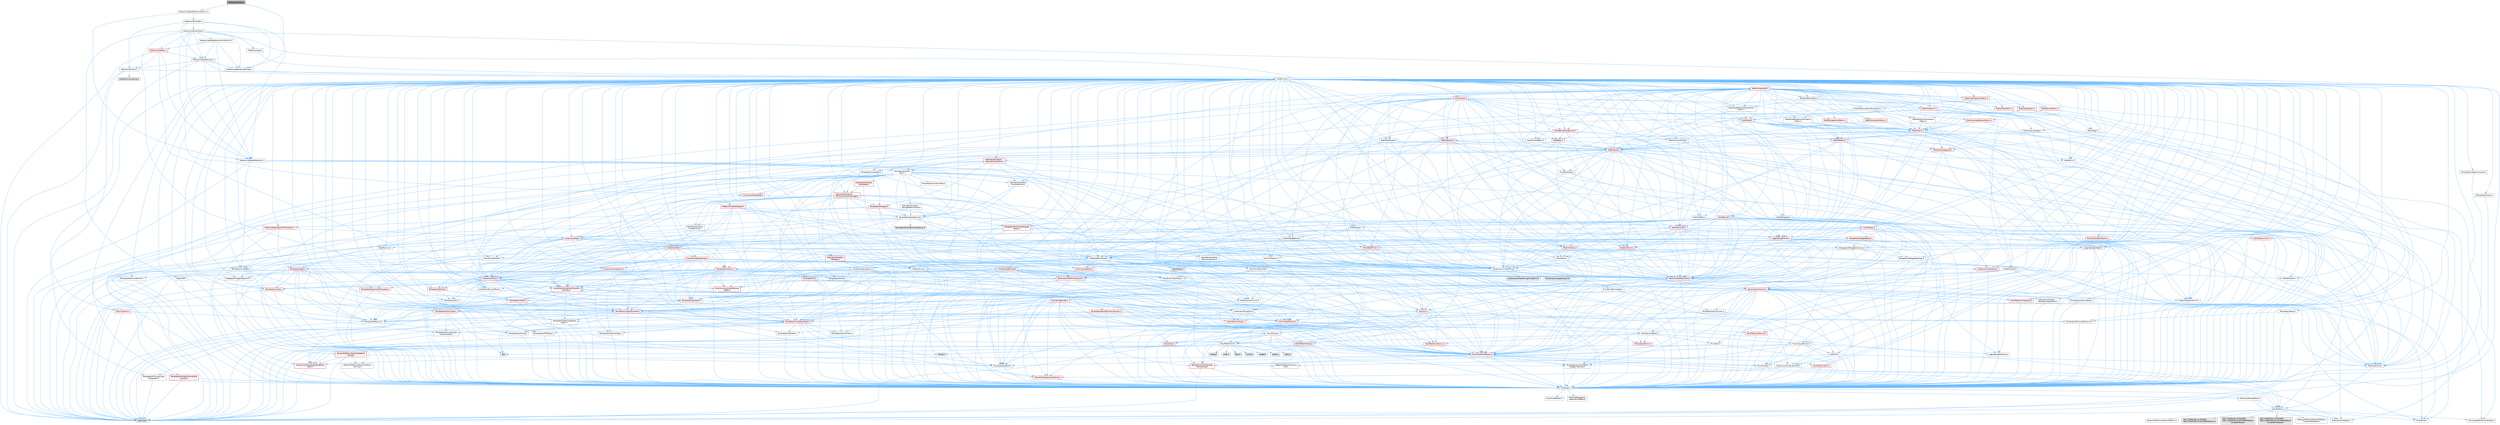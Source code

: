 digraph "MetasoundTime.h"
{
 // INTERACTIVE_SVG=YES
 // LATEX_PDF_SIZE
  bgcolor="transparent";
  edge [fontname=Helvetica,fontsize=10,labelfontname=Helvetica,labelfontsize=10];
  node [fontname=Helvetica,fontsize=10,shape=box,height=0.2,width=0.4];
  Node1 [id="Node000001",label="MetasoundTime.h",height=0.2,width=0.4,color="gray40", fillcolor="grey60", style="filled", fontcolor="black",tooltip=" "];
  Node1 -> Node2 [id="edge1_Node000001_Node000002",color="steelblue1",style="solid",tooltip=" "];
  Node2 [id="Node000002",label="MetasoundDataReferenceMacro.h",height=0.2,width=0.4,color="grey40", fillcolor="white", style="filled",URL="$d5/d33/MetasoundDataReferenceMacro_8h.html",tooltip=" "];
  Node2 -> Node3 [id="edge2_Node000002_Node000003",color="steelblue1",style="solid",tooltip=" "];
  Node3 [id="Node000003",label="MetasoundDataReference.h",height=0.2,width=0.4,color="grey40", fillcolor="white", style="filled",URL="$dc/d67/MetasoundDataReference_8h.html",tooltip=" "];
  Node3 -> Node4 [id="edge3_Node000003_Node000004",color="steelblue1",style="solid",tooltip=" "];
  Node4 [id="Node000004",label="type_traits",height=0.2,width=0.4,color="grey60", fillcolor="#E0E0E0", style="filled",tooltip=" "];
  Node3 -> Node5 [id="edge4_Node000003_Node000005",color="steelblue1",style="solid",tooltip=" "];
  Node5 [id="Node000005",label="Containers/UnrealString.h",height=0.2,width=0.4,color="grey40", fillcolor="white", style="filled",URL="$d5/dba/UnrealString_8h.html",tooltip=" "];
  Node5 -> Node6 [id="edge5_Node000005_Node000006",color="steelblue1",style="solid",tooltip=" "];
  Node6 [id="Node000006",label="Containers/UnrealStringIncludes.h.inl",height=0.2,width=0.4,color="grey60", fillcolor="#E0E0E0", style="filled",tooltip=" "];
  Node5 -> Node7 [id="edge6_Node000005_Node000007",color="steelblue1",style="solid",tooltip=" "];
  Node7 [id="Node000007",label="Containers/UnrealString.h.inl",height=0.2,width=0.4,color="grey60", fillcolor="#E0E0E0", style="filled",tooltip=" "];
  Node5 -> Node8 [id="edge7_Node000005_Node000008",color="steelblue1",style="solid",tooltip=" "];
  Node8 [id="Node000008",label="Misc/StringFormatArg.h",height=0.2,width=0.4,color="grey40", fillcolor="white", style="filled",URL="$d2/d16/StringFormatArg_8h.html",tooltip=" "];
  Node8 -> Node9 [id="edge8_Node000008_Node000009",color="steelblue1",style="solid",tooltip=" "];
  Node9 [id="Node000009",label="Containers/ContainersFwd.h",height=0.2,width=0.4,color="grey40", fillcolor="white", style="filled",URL="$d4/d0a/ContainersFwd_8h.html",tooltip=" "];
  Node9 -> Node10 [id="edge9_Node000009_Node000010",color="steelblue1",style="solid",tooltip=" "];
  Node10 [id="Node000010",label="HAL/Platform.h",height=0.2,width=0.4,color="grey40", fillcolor="white", style="filled",URL="$d9/dd0/Platform_8h.html",tooltip=" "];
  Node10 -> Node11 [id="edge10_Node000010_Node000011",color="steelblue1",style="solid",tooltip=" "];
  Node11 [id="Node000011",label="Misc/Build.h",height=0.2,width=0.4,color="grey40", fillcolor="white", style="filled",URL="$d3/dbb/Build_8h.html",tooltip=" "];
  Node10 -> Node12 [id="edge11_Node000010_Node000012",color="steelblue1",style="solid",tooltip=" "];
  Node12 [id="Node000012",label="Misc/LargeWorldCoordinates.h",height=0.2,width=0.4,color="grey40", fillcolor="white", style="filled",URL="$d2/dcb/LargeWorldCoordinates_8h.html",tooltip=" "];
  Node10 -> Node4 [id="edge12_Node000010_Node000004",color="steelblue1",style="solid",tooltip=" "];
  Node10 -> Node13 [id="edge13_Node000010_Node000013",color="steelblue1",style="solid",tooltip=" "];
  Node13 [id="Node000013",label="PreprocessorHelpers.h",height=0.2,width=0.4,color="grey40", fillcolor="white", style="filled",URL="$db/ddb/PreprocessorHelpers_8h.html",tooltip=" "];
  Node10 -> Node14 [id="edge14_Node000010_Node000014",color="steelblue1",style="solid",tooltip=" "];
  Node14 [id="Node000014",label="UBT_COMPILED_PLATFORM\l/UBT_COMPILED_PLATFORMPlatform\lCompilerPreSetup.h",height=0.2,width=0.4,color="grey60", fillcolor="#E0E0E0", style="filled",tooltip=" "];
  Node10 -> Node15 [id="edge15_Node000010_Node000015",color="steelblue1",style="solid",tooltip=" "];
  Node15 [id="Node000015",label="GenericPlatform/GenericPlatform\lCompilerPreSetup.h",height=0.2,width=0.4,color="grey40", fillcolor="white", style="filled",URL="$d9/dc8/GenericPlatformCompilerPreSetup_8h.html",tooltip=" "];
  Node10 -> Node16 [id="edge16_Node000010_Node000016",color="steelblue1",style="solid",tooltip=" "];
  Node16 [id="Node000016",label="GenericPlatform/GenericPlatform.h",height=0.2,width=0.4,color="grey40", fillcolor="white", style="filled",URL="$d6/d84/GenericPlatform_8h.html",tooltip=" "];
  Node10 -> Node17 [id="edge17_Node000010_Node000017",color="steelblue1",style="solid",tooltip=" "];
  Node17 [id="Node000017",label="UBT_COMPILED_PLATFORM\l/UBT_COMPILED_PLATFORMPlatform.h",height=0.2,width=0.4,color="grey60", fillcolor="#E0E0E0", style="filled",tooltip=" "];
  Node10 -> Node18 [id="edge18_Node000010_Node000018",color="steelblue1",style="solid",tooltip=" "];
  Node18 [id="Node000018",label="UBT_COMPILED_PLATFORM\l/UBT_COMPILED_PLATFORMPlatform\lCompilerSetup.h",height=0.2,width=0.4,color="grey60", fillcolor="#E0E0E0", style="filled",tooltip=" "];
  Node9 -> Node19 [id="edge19_Node000009_Node000019",color="steelblue1",style="solid",tooltip=" "];
  Node19 [id="Node000019",label="CoreTypes.h",height=0.2,width=0.4,color="grey40", fillcolor="white", style="filled",URL="$dc/dec/CoreTypes_8h.html",tooltip=" "];
  Node19 -> Node10 [id="edge20_Node000019_Node000010",color="steelblue1",style="solid",tooltip=" "];
  Node19 -> Node20 [id="edge21_Node000019_Node000020",color="steelblue1",style="solid",tooltip=" "];
  Node20 [id="Node000020",label="ProfilingDebugging\l/UMemoryDefines.h",height=0.2,width=0.4,color="grey40", fillcolor="white", style="filled",URL="$d2/da2/UMemoryDefines_8h.html",tooltip=" "];
  Node19 -> Node21 [id="edge22_Node000019_Node000021",color="steelblue1",style="solid",tooltip=" "];
  Node21 [id="Node000021",label="Misc/CoreMiscDefines.h",height=0.2,width=0.4,color="grey40", fillcolor="white", style="filled",URL="$da/d38/CoreMiscDefines_8h.html",tooltip=" "];
  Node21 -> Node10 [id="edge23_Node000021_Node000010",color="steelblue1",style="solid",tooltip=" "];
  Node21 -> Node13 [id="edge24_Node000021_Node000013",color="steelblue1",style="solid",tooltip=" "];
  Node19 -> Node22 [id="edge25_Node000019_Node000022",color="steelblue1",style="solid",tooltip=" "];
  Node22 [id="Node000022",label="Misc/CoreDefines.h",height=0.2,width=0.4,color="grey40", fillcolor="white", style="filled",URL="$d3/dd2/CoreDefines_8h.html",tooltip=" "];
  Node9 -> Node23 [id="edge26_Node000009_Node000023",color="steelblue1",style="solid",tooltip=" "];
  Node23 [id="Node000023",label="Traits/IsContiguousContainer.h",height=0.2,width=0.4,color="red", fillcolor="#FFF0F0", style="filled",URL="$d5/d3c/IsContiguousContainer_8h.html",tooltip=" "];
  Node23 -> Node19 [id="edge27_Node000023_Node000019",color="steelblue1",style="solid",tooltip=" "];
  Node3 -> Node10 [id="edge28_Node000003_Node000010",color="steelblue1",style="solid",tooltip=" "];
  Node3 -> Node26 [id="edge29_Node000003_Node000026",color="steelblue1",style="solid",tooltip=" "];
  Node26 [id="Node000026",label="Internationalization\l/Text.h",height=0.2,width=0.4,color="grey40", fillcolor="white", style="filled",URL="$d6/d35/Text_8h.html",tooltip=" "];
  Node26 -> Node19 [id="edge30_Node000026_Node000019",color="steelblue1",style="solid",tooltip=" "];
  Node26 -> Node27 [id="edge31_Node000026_Node000027",color="steelblue1",style="solid",tooltip=" "];
  Node27 [id="Node000027",label="HAL/PlatformAtomics.h",height=0.2,width=0.4,color="red", fillcolor="#FFF0F0", style="filled",URL="$d3/d36/PlatformAtomics_8h.html",tooltip=" "];
  Node27 -> Node19 [id="edge32_Node000027_Node000019",color="steelblue1",style="solid",tooltip=" "];
  Node26 -> Node30 [id="edge33_Node000026_Node000030",color="steelblue1",style="solid",tooltip=" "];
  Node30 [id="Node000030",label="Misc/AssertionMacros.h",height=0.2,width=0.4,color="red", fillcolor="#FFF0F0", style="filled",URL="$d0/dfa/AssertionMacros_8h.html",tooltip=" "];
  Node30 -> Node19 [id="edge34_Node000030_Node000019",color="steelblue1",style="solid",tooltip=" "];
  Node30 -> Node10 [id="edge35_Node000030_Node000010",color="steelblue1",style="solid",tooltip=" "];
  Node30 -> Node31 [id="edge36_Node000030_Node000031",color="steelblue1",style="solid",tooltip=" "];
  Node31 [id="Node000031",label="HAL/PlatformMisc.h",height=0.2,width=0.4,color="red", fillcolor="#FFF0F0", style="filled",URL="$d0/df5/PlatformMisc_8h.html",tooltip=" "];
  Node31 -> Node19 [id="edge37_Node000031_Node000019",color="steelblue1",style="solid",tooltip=" "];
  Node30 -> Node13 [id="edge38_Node000030_Node000013",color="steelblue1",style="solid",tooltip=" "];
  Node30 -> Node60 [id="edge39_Node000030_Node000060",color="steelblue1",style="solid",tooltip=" "];
  Node60 [id="Node000060",label="Templates/EnableIf.h",height=0.2,width=0.4,color="grey40", fillcolor="white", style="filled",URL="$d7/d60/EnableIf_8h.html",tooltip=" "];
  Node60 -> Node19 [id="edge40_Node000060_Node000019",color="steelblue1",style="solid",tooltip=" "];
  Node30 -> Node61 [id="edge41_Node000030_Node000061",color="steelblue1",style="solid",tooltip=" "];
  Node61 [id="Node000061",label="Templates/IsArrayOrRefOf\lTypeByPredicate.h",height=0.2,width=0.4,color="grey40", fillcolor="white", style="filled",URL="$d6/da1/IsArrayOrRefOfTypeByPredicate_8h.html",tooltip=" "];
  Node61 -> Node19 [id="edge42_Node000061_Node000019",color="steelblue1",style="solid",tooltip=" "];
  Node30 -> Node62 [id="edge43_Node000030_Node000062",color="steelblue1",style="solid",tooltip=" "];
  Node62 [id="Node000062",label="Templates/IsValidVariadic\lFunctionArg.h",height=0.2,width=0.4,color="red", fillcolor="#FFF0F0", style="filled",URL="$d0/dc8/IsValidVariadicFunctionArg_8h.html",tooltip=" "];
  Node62 -> Node19 [id="edge44_Node000062_Node000019",color="steelblue1",style="solid",tooltip=" "];
  Node62 -> Node4 [id="edge45_Node000062_Node000004",color="steelblue1",style="solid",tooltip=" "];
  Node30 -> Node64 [id="edge46_Node000030_Node000064",color="steelblue1",style="solid",tooltip=" "];
  Node64 [id="Node000064",label="Traits/IsCharEncodingCompatible\lWith.h",height=0.2,width=0.4,color="red", fillcolor="#FFF0F0", style="filled",URL="$df/dd1/IsCharEncodingCompatibleWith_8h.html",tooltip=" "];
  Node64 -> Node4 [id="edge47_Node000064_Node000004",color="steelblue1",style="solid",tooltip=" "];
  Node30 -> Node66 [id="edge48_Node000030_Node000066",color="steelblue1",style="solid",tooltip=" "];
  Node66 [id="Node000066",label="Misc/VarArgs.h",height=0.2,width=0.4,color="grey40", fillcolor="white", style="filled",URL="$d5/d6f/VarArgs_8h.html",tooltip=" "];
  Node66 -> Node19 [id="edge49_Node000066_Node000019",color="steelblue1",style="solid",tooltip=" "];
  Node26 -> Node51 [id="edge50_Node000026_Node000051",color="steelblue1",style="solid",tooltip=" "];
  Node51 [id="Node000051",label="Misc/EnumClassFlags.h",height=0.2,width=0.4,color="grey40", fillcolor="white", style="filled",URL="$d8/de7/EnumClassFlags_8h.html",tooltip=" "];
  Node26 -> Node74 [id="edge51_Node000026_Node000074",color="steelblue1",style="solid",tooltip=" "];
  Node74 [id="Node000074",label="Templates/UnrealTypeTraits.h",height=0.2,width=0.4,color="red", fillcolor="#FFF0F0", style="filled",URL="$d2/d2d/UnrealTypeTraits_8h.html",tooltip=" "];
  Node74 -> Node19 [id="edge52_Node000074_Node000019",color="steelblue1",style="solid",tooltip=" "];
  Node74 -> Node75 [id="edge53_Node000074_Node000075",color="steelblue1",style="solid",tooltip=" "];
  Node75 [id="Node000075",label="Templates/IsPointer.h",height=0.2,width=0.4,color="grey40", fillcolor="white", style="filled",URL="$d7/d05/IsPointer_8h.html",tooltip=" "];
  Node75 -> Node19 [id="edge54_Node000075_Node000019",color="steelblue1",style="solid",tooltip=" "];
  Node74 -> Node30 [id="edge55_Node000074_Node000030",color="steelblue1",style="solid",tooltip=" "];
  Node74 -> Node76 [id="edge56_Node000074_Node000076",color="steelblue1",style="solid",tooltip=" "];
  Node76 [id="Node000076",label="Templates/AndOrNot.h",height=0.2,width=0.4,color="grey40", fillcolor="white", style="filled",URL="$db/d0a/AndOrNot_8h.html",tooltip=" "];
  Node76 -> Node19 [id="edge57_Node000076_Node000019",color="steelblue1",style="solid",tooltip=" "];
  Node74 -> Node60 [id="edge58_Node000074_Node000060",color="steelblue1",style="solid",tooltip=" "];
  Node74 -> Node77 [id="edge59_Node000074_Node000077",color="steelblue1",style="solid",tooltip=" "];
  Node77 [id="Node000077",label="Templates/IsArithmetic.h",height=0.2,width=0.4,color="grey40", fillcolor="white", style="filled",URL="$d2/d5d/IsArithmetic_8h.html",tooltip=" "];
  Node77 -> Node19 [id="edge60_Node000077_Node000019",color="steelblue1",style="solid",tooltip=" "];
  Node74 -> Node79 [id="edge61_Node000074_Node000079",color="steelblue1",style="solid",tooltip=" "];
  Node79 [id="Node000079",label="Templates/IsPODType.h",height=0.2,width=0.4,color="grey40", fillcolor="white", style="filled",URL="$d7/db1/IsPODType_8h.html",tooltip=" "];
  Node79 -> Node19 [id="edge62_Node000079_Node000019",color="steelblue1",style="solid",tooltip=" "];
  Node74 -> Node80 [id="edge63_Node000074_Node000080",color="steelblue1",style="solid",tooltip=" "];
  Node80 [id="Node000080",label="Templates/IsUECoreType.h",height=0.2,width=0.4,color="grey40", fillcolor="white", style="filled",URL="$d1/db8/IsUECoreType_8h.html",tooltip=" "];
  Node80 -> Node19 [id="edge64_Node000080_Node000019",color="steelblue1",style="solid",tooltip=" "];
  Node80 -> Node4 [id="edge65_Node000080_Node000004",color="steelblue1",style="solid",tooltip=" "];
  Node74 -> Node81 [id="edge66_Node000074_Node000081",color="steelblue1",style="solid",tooltip=" "];
  Node81 [id="Node000081",label="Templates/IsTriviallyCopy\lConstructible.h",height=0.2,width=0.4,color="grey40", fillcolor="white", style="filled",URL="$d3/d78/IsTriviallyCopyConstructible_8h.html",tooltip=" "];
  Node81 -> Node19 [id="edge67_Node000081_Node000019",color="steelblue1",style="solid",tooltip=" "];
  Node81 -> Node4 [id="edge68_Node000081_Node000004",color="steelblue1",style="solid",tooltip=" "];
  Node26 -> Node82 [id="edge69_Node000026_Node000082",color="steelblue1",style="solid",tooltip=" "];
  Node82 [id="Node000082",label="Containers/Array.h",height=0.2,width=0.4,color="red", fillcolor="#FFF0F0", style="filled",URL="$df/dd0/Array_8h.html",tooltip=" "];
  Node82 -> Node19 [id="edge70_Node000082_Node000019",color="steelblue1",style="solid",tooltip=" "];
  Node82 -> Node30 [id="edge71_Node000082_Node000030",color="steelblue1",style="solid",tooltip=" "];
  Node82 -> Node83 [id="edge72_Node000082_Node000083",color="steelblue1",style="solid",tooltip=" "];
  Node83 [id="Node000083",label="Misc/IntrusiveUnsetOptional\lState.h",height=0.2,width=0.4,color="red", fillcolor="#FFF0F0", style="filled",URL="$d2/d0a/IntrusiveUnsetOptionalState_8h.html",tooltip=" "];
  Node82 -> Node87 [id="edge73_Node000082_Node000087",color="steelblue1",style="solid",tooltip=" "];
  Node87 [id="Node000087",label="HAL/UnrealMemory.h",height=0.2,width=0.4,color="red", fillcolor="#FFF0F0", style="filled",URL="$d9/d96/UnrealMemory_8h.html",tooltip=" "];
  Node87 -> Node19 [id="edge74_Node000087_Node000019",color="steelblue1",style="solid",tooltip=" "];
  Node87 -> Node91 [id="edge75_Node000087_Node000091",color="steelblue1",style="solid",tooltip=" "];
  Node91 [id="Node000091",label="HAL/MemoryBase.h",height=0.2,width=0.4,color="grey40", fillcolor="white", style="filled",URL="$d6/d9f/MemoryBase_8h.html",tooltip=" "];
  Node91 -> Node19 [id="edge76_Node000091_Node000019",color="steelblue1",style="solid",tooltip=" "];
  Node91 -> Node27 [id="edge77_Node000091_Node000027",color="steelblue1",style="solid",tooltip=" "];
  Node91 -> Node39 [id="edge78_Node000091_Node000039",color="steelblue1",style="solid",tooltip=" "];
  Node39 [id="Node000039",label="HAL/PlatformCrt.h",height=0.2,width=0.4,color="grey40", fillcolor="white", style="filled",URL="$d8/d75/PlatformCrt_8h.html",tooltip=" "];
  Node39 -> Node40 [id="edge79_Node000039_Node000040",color="steelblue1",style="solid",tooltip=" "];
  Node40 [id="Node000040",label="new",height=0.2,width=0.4,color="grey60", fillcolor="#E0E0E0", style="filled",tooltip=" "];
  Node39 -> Node41 [id="edge80_Node000039_Node000041",color="steelblue1",style="solid",tooltip=" "];
  Node41 [id="Node000041",label="wchar.h",height=0.2,width=0.4,color="grey60", fillcolor="#E0E0E0", style="filled",tooltip=" "];
  Node39 -> Node42 [id="edge81_Node000039_Node000042",color="steelblue1",style="solid",tooltip=" "];
  Node42 [id="Node000042",label="stddef.h",height=0.2,width=0.4,color="grey60", fillcolor="#E0E0E0", style="filled",tooltip=" "];
  Node39 -> Node43 [id="edge82_Node000039_Node000043",color="steelblue1",style="solid",tooltip=" "];
  Node43 [id="Node000043",label="stdlib.h",height=0.2,width=0.4,color="grey60", fillcolor="#E0E0E0", style="filled",tooltip=" "];
  Node39 -> Node44 [id="edge83_Node000039_Node000044",color="steelblue1",style="solid",tooltip=" "];
  Node44 [id="Node000044",label="stdio.h",height=0.2,width=0.4,color="grey60", fillcolor="#E0E0E0", style="filled",tooltip=" "];
  Node39 -> Node45 [id="edge84_Node000039_Node000045",color="steelblue1",style="solid",tooltip=" "];
  Node45 [id="Node000045",label="stdarg.h",height=0.2,width=0.4,color="grey60", fillcolor="#E0E0E0", style="filled",tooltip=" "];
  Node39 -> Node46 [id="edge85_Node000039_Node000046",color="steelblue1",style="solid",tooltip=" "];
  Node46 [id="Node000046",label="math.h",height=0.2,width=0.4,color="grey60", fillcolor="#E0E0E0", style="filled",tooltip=" "];
  Node39 -> Node47 [id="edge86_Node000039_Node000047",color="steelblue1",style="solid",tooltip=" "];
  Node47 [id="Node000047",label="float.h",height=0.2,width=0.4,color="grey60", fillcolor="#E0E0E0", style="filled",tooltip=" "];
  Node39 -> Node48 [id="edge87_Node000039_Node000048",color="steelblue1",style="solid",tooltip=" "];
  Node48 [id="Node000048",label="string.h",height=0.2,width=0.4,color="grey60", fillcolor="#E0E0E0", style="filled",tooltip=" "];
  Node91 -> Node92 [id="edge88_Node000091_Node000092",color="steelblue1",style="solid",tooltip=" "];
  Node92 [id="Node000092",label="Misc/Exec.h",height=0.2,width=0.4,color="grey40", fillcolor="white", style="filled",URL="$de/ddb/Exec_8h.html",tooltip=" "];
  Node92 -> Node19 [id="edge89_Node000092_Node000019",color="steelblue1",style="solid",tooltip=" "];
  Node92 -> Node30 [id="edge90_Node000092_Node000030",color="steelblue1",style="solid",tooltip=" "];
  Node91 -> Node93 [id="edge91_Node000091_Node000093",color="steelblue1",style="solid",tooltip=" "];
  Node93 [id="Node000093",label="Misc/OutputDevice.h",height=0.2,width=0.4,color="grey40", fillcolor="white", style="filled",URL="$d7/d32/OutputDevice_8h.html",tooltip=" "];
  Node93 -> Node35 [id="edge92_Node000093_Node000035",color="steelblue1",style="solid",tooltip=" "];
  Node35 [id="Node000035",label="CoreFwd.h",height=0.2,width=0.4,color="grey40", fillcolor="white", style="filled",URL="$d1/d1e/CoreFwd_8h.html",tooltip=" "];
  Node35 -> Node19 [id="edge93_Node000035_Node000019",color="steelblue1",style="solid",tooltip=" "];
  Node35 -> Node9 [id="edge94_Node000035_Node000009",color="steelblue1",style="solid",tooltip=" "];
  Node35 -> Node36 [id="edge95_Node000035_Node000036",color="steelblue1",style="solid",tooltip=" "];
  Node36 [id="Node000036",label="Math/MathFwd.h",height=0.2,width=0.4,color="grey40", fillcolor="white", style="filled",URL="$d2/d10/MathFwd_8h.html",tooltip=" "];
  Node36 -> Node10 [id="edge96_Node000036_Node000010",color="steelblue1",style="solid",tooltip=" "];
  Node35 -> Node37 [id="edge97_Node000035_Node000037",color="steelblue1",style="solid",tooltip=" "];
  Node37 [id="Node000037",label="UObject/UObjectHierarchy\lFwd.h",height=0.2,width=0.4,color="grey40", fillcolor="white", style="filled",URL="$d3/d13/UObjectHierarchyFwd_8h.html",tooltip=" "];
  Node93 -> Node19 [id="edge98_Node000093_Node000019",color="steelblue1",style="solid",tooltip=" "];
  Node93 -> Node94 [id="edge99_Node000093_Node000094",color="steelblue1",style="solid",tooltip=" "];
  Node94 [id="Node000094",label="Logging/LogVerbosity.h",height=0.2,width=0.4,color="grey40", fillcolor="white", style="filled",URL="$d2/d8f/LogVerbosity_8h.html",tooltip=" "];
  Node94 -> Node19 [id="edge100_Node000094_Node000019",color="steelblue1",style="solid",tooltip=" "];
  Node93 -> Node66 [id="edge101_Node000093_Node000066",color="steelblue1",style="solid",tooltip=" "];
  Node93 -> Node61 [id="edge102_Node000093_Node000061",color="steelblue1",style="solid",tooltip=" "];
  Node93 -> Node62 [id="edge103_Node000093_Node000062",color="steelblue1",style="solid",tooltip=" "];
  Node93 -> Node64 [id="edge104_Node000093_Node000064",color="steelblue1",style="solid",tooltip=" "];
  Node91 -> Node95 [id="edge105_Node000091_Node000095",color="steelblue1",style="solid",tooltip=" "];
  Node95 [id="Node000095",label="Templates/Atomic.h",height=0.2,width=0.4,color="red", fillcolor="#FFF0F0", style="filled",URL="$d3/d91/Atomic_8h.html",tooltip=" "];
  Node87 -> Node102 [id="edge106_Node000087_Node000102",color="steelblue1",style="solid",tooltip=" "];
  Node102 [id="Node000102",label="HAL/PlatformMemory.h",height=0.2,width=0.4,color="red", fillcolor="#FFF0F0", style="filled",URL="$de/d68/PlatformMemory_8h.html",tooltip=" "];
  Node102 -> Node19 [id="edge107_Node000102_Node000019",color="steelblue1",style="solid",tooltip=" "];
  Node87 -> Node75 [id="edge108_Node000087_Node000075",color="steelblue1",style="solid",tooltip=" "];
  Node82 -> Node74 [id="edge109_Node000082_Node000074",color="steelblue1",style="solid",tooltip=" "];
  Node82 -> Node105 [id="edge110_Node000082_Node000105",color="steelblue1",style="solid",tooltip=" "];
  Node105 [id="Node000105",label="Templates/UnrealTemplate.h",height=0.2,width=0.4,color="red", fillcolor="#FFF0F0", style="filled",URL="$d4/d24/UnrealTemplate_8h.html",tooltip=" "];
  Node105 -> Node19 [id="edge111_Node000105_Node000019",color="steelblue1",style="solid",tooltip=" "];
  Node105 -> Node75 [id="edge112_Node000105_Node000075",color="steelblue1",style="solid",tooltip=" "];
  Node105 -> Node87 [id="edge113_Node000105_Node000087",color="steelblue1",style="solid",tooltip=" "];
  Node105 -> Node74 [id="edge114_Node000105_Node000074",color="steelblue1",style="solid",tooltip=" "];
  Node105 -> Node108 [id="edge115_Node000105_Node000108",color="steelblue1",style="solid",tooltip=" "];
  Node108 [id="Node000108",label="Templates/RemoveReference.h",height=0.2,width=0.4,color="grey40", fillcolor="white", style="filled",URL="$da/dbe/RemoveReference_8h.html",tooltip=" "];
  Node108 -> Node19 [id="edge116_Node000108_Node000019",color="steelblue1",style="solid",tooltip=" "];
  Node105 -> Node68 [id="edge117_Node000105_Node000068",color="steelblue1",style="solid",tooltip=" "];
  Node68 [id="Node000068",label="Templates/Requires.h",height=0.2,width=0.4,color="grey40", fillcolor="white", style="filled",URL="$dc/d96/Requires_8h.html",tooltip=" "];
  Node68 -> Node60 [id="edge118_Node000068_Node000060",color="steelblue1",style="solid",tooltip=" "];
  Node68 -> Node4 [id="edge119_Node000068_Node000004",color="steelblue1",style="solid",tooltip=" "];
  Node105 -> Node109 [id="edge120_Node000105_Node000109",color="steelblue1",style="solid",tooltip=" "];
  Node109 [id="Node000109",label="Templates/TypeCompatible\lBytes.h",height=0.2,width=0.4,color="grey40", fillcolor="white", style="filled",URL="$df/d0a/TypeCompatibleBytes_8h.html",tooltip=" "];
  Node109 -> Node19 [id="edge121_Node000109_Node000019",color="steelblue1",style="solid",tooltip=" "];
  Node109 -> Node48 [id="edge122_Node000109_Node000048",color="steelblue1",style="solid",tooltip=" "];
  Node109 -> Node40 [id="edge123_Node000109_Node000040",color="steelblue1",style="solid",tooltip=" "];
  Node109 -> Node4 [id="edge124_Node000109_Node000004",color="steelblue1",style="solid",tooltip=" "];
  Node105 -> Node23 [id="edge125_Node000105_Node000023",color="steelblue1",style="solid",tooltip=" "];
  Node105 -> Node4 [id="edge126_Node000105_Node000004",color="steelblue1",style="solid",tooltip=" "];
  Node82 -> Node112 [id="edge127_Node000082_Node000112",color="steelblue1",style="solid",tooltip=" "];
  Node112 [id="Node000112",label="Containers/ContainerAllocation\lPolicies.h",height=0.2,width=0.4,color="red", fillcolor="#FFF0F0", style="filled",URL="$d7/dff/ContainerAllocationPolicies_8h.html",tooltip=" "];
  Node112 -> Node19 [id="edge128_Node000112_Node000019",color="steelblue1",style="solid",tooltip=" "];
  Node112 -> Node112 [id="edge129_Node000112_Node000112",color="steelblue1",style="solid",tooltip=" "];
  Node112 -> Node114 [id="edge130_Node000112_Node000114",color="steelblue1",style="solid",tooltip=" "];
  Node114 [id="Node000114",label="HAL/PlatformMath.h",height=0.2,width=0.4,color="red", fillcolor="#FFF0F0", style="filled",URL="$dc/d53/PlatformMath_8h.html",tooltip=" "];
  Node114 -> Node19 [id="edge131_Node000114_Node000019",color="steelblue1",style="solid",tooltip=" "];
  Node112 -> Node87 [id="edge132_Node000112_Node000087",color="steelblue1",style="solid",tooltip=" "];
  Node112 -> Node49 [id="edge133_Node000112_Node000049",color="steelblue1",style="solid",tooltip=" "];
  Node49 [id="Node000049",label="Math/NumericLimits.h",height=0.2,width=0.4,color="grey40", fillcolor="white", style="filled",URL="$df/d1b/NumericLimits_8h.html",tooltip=" "];
  Node49 -> Node19 [id="edge134_Node000049_Node000019",color="steelblue1",style="solid",tooltip=" "];
  Node112 -> Node30 [id="edge135_Node000112_Node000030",color="steelblue1",style="solid",tooltip=" "];
  Node112 -> Node123 [id="edge136_Node000112_Node000123",color="steelblue1",style="solid",tooltip=" "];
  Node123 [id="Node000123",label="Templates/MemoryOps.h",height=0.2,width=0.4,color="red", fillcolor="#FFF0F0", style="filled",URL="$db/dea/MemoryOps_8h.html",tooltip=" "];
  Node123 -> Node19 [id="edge137_Node000123_Node000019",color="steelblue1",style="solid",tooltip=" "];
  Node123 -> Node87 [id="edge138_Node000123_Node000087",color="steelblue1",style="solid",tooltip=" "];
  Node123 -> Node100 [id="edge139_Node000123_Node000100",color="steelblue1",style="solid",tooltip=" "];
  Node100 [id="Node000100",label="Templates/IsTriviallyCopy\lAssignable.h",height=0.2,width=0.4,color="grey40", fillcolor="white", style="filled",URL="$d2/df2/IsTriviallyCopyAssignable_8h.html",tooltip=" "];
  Node100 -> Node19 [id="edge140_Node000100_Node000019",color="steelblue1",style="solid",tooltip=" "];
  Node100 -> Node4 [id="edge141_Node000100_Node000004",color="steelblue1",style="solid",tooltip=" "];
  Node123 -> Node81 [id="edge142_Node000123_Node000081",color="steelblue1",style="solid",tooltip=" "];
  Node123 -> Node68 [id="edge143_Node000123_Node000068",color="steelblue1",style="solid",tooltip=" "];
  Node123 -> Node74 [id="edge144_Node000123_Node000074",color="steelblue1",style="solid",tooltip=" "];
  Node123 -> Node40 [id="edge145_Node000123_Node000040",color="steelblue1",style="solid",tooltip=" "];
  Node123 -> Node4 [id="edge146_Node000123_Node000004",color="steelblue1",style="solid",tooltip=" "];
  Node112 -> Node109 [id="edge147_Node000112_Node000109",color="steelblue1",style="solid",tooltip=" "];
  Node112 -> Node4 [id="edge148_Node000112_Node000004",color="steelblue1",style="solid",tooltip=" "];
  Node82 -> Node125 [id="edge149_Node000082_Node000125",color="steelblue1",style="solid",tooltip=" "];
  Node125 [id="Node000125",label="Serialization/Archive.h",height=0.2,width=0.4,color="red", fillcolor="#FFF0F0", style="filled",URL="$d7/d3b/Archive_8h.html",tooltip=" "];
  Node125 -> Node35 [id="edge150_Node000125_Node000035",color="steelblue1",style="solid",tooltip=" "];
  Node125 -> Node19 [id="edge151_Node000125_Node000019",color="steelblue1",style="solid",tooltip=" "];
  Node125 -> Node126 [id="edge152_Node000125_Node000126",color="steelblue1",style="solid",tooltip=" "];
  Node126 [id="Node000126",label="HAL/PlatformProperties.h",height=0.2,width=0.4,color="red", fillcolor="#FFF0F0", style="filled",URL="$d9/db0/PlatformProperties_8h.html",tooltip=" "];
  Node126 -> Node19 [id="edge153_Node000126_Node000019",color="steelblue1",style="solid",tooltip=" "];
  Node125 -> Node129 [id="edge154_Node000125_Node000129",color="steelblue1",style="solid",tooltip=" "];
  Node129 [id="Node000129",label="Internationalization\l/TextNamespaceFwd.h",height=0.2,width=0.4,color="grey40", fillcolor="white", style="filled",URL="$d8/d97/TextNamespaceFwd_8h.html",tooltip=" "];
  Node129 -> Node19 [id="edge155_Node000129_Node000019",color="steelblue1",style="solid",tooltip=" "];
  Node125 -> Node36 [id="edge156_Node000125_Node000036",color="steelblue1",style="solid",tooltip=" "];
  Node125 -> Node30 [id="edge157_Node000125_Node000030",color="steelblue1",style="solid",tooltip=" "];
  Node125 -> Node11 [id="edge158_Node000125_Node000011",color="steelblue1",style="solid",tooltip=" "];
  Node125 -> Node130 [id="edge159_Node000125_Node000130",color="steelblue1",style="solid",tooltip=" "];
  Node130 [id="Node000130",label="Misc/EngineVersionBase.h",height=0.2,width=0.4,color="grey40", fillcolor="white", style="filled",URL="$d5/d2b/EngineVersionBase_8h.html",tooltip=" "];
  Node130 -> Node19 [id="edge160_Node000130_Node000019",color="steelblue1",style="solid",tooltip=" "];
  Node125 -> Node66 [id="edge161_Node000125_Node000066",color="steelblue1",style="solid",tooltip=" "];
  Node125 -> Node60 [id="edge162_Node000125_Node000060",color="steelblue1",style="solid",tooltip=" "];
  Node125 -> Node61 [id="edge163_Node000125_Node000061",color="steelblue1",style="solid",tooltip=" "];
  Node125 -> Node133 [id="edge164_Node000125_Node000133",color="steelblue1",style="solid",tooltip=" "];
  Node133 [id="Node000133",label="Templates/IsEnumClass.h",height=0.2,width=0.4,color="grey40", fillcolor="white", style="filled",URL="$d7/d15/IsEnumClass_8h.html",tooltip=" "];
  Node133 -> Node19 [id="edge165_Node000133_Node000019",color="steelblue1",style="solid",tooltip=" "];
  Node133 -> Node76 [id="edge166_Node000133_Node000076",color="steelblue1",style="solid",tooltip=" "];
  Node125 -> Node62 [id="edge167_Node000125_Node000062",color="steelblue1",style="solid",tooltip=" "];
  Node125 -> Node105 [id="edge168_Node000125_Node000105",color="steelblue1",style="solid",tooltip=" "];
  Node125 -> Node64 [id="edge169_Node000125_Node000064",color="steelblue1",style="solid",tooltip=" "];
  Node125 -> Node134 [id="edge170_Node000125_Node000134",color="steelblue1",style="solid",tooltip=" "];
  Node134 [id="Node000134",label="UObject/ObjectVersion.h",height=0.2,width=0.4,color="grey40", fillcolor="white", style="filled",URL="$da/d63/ObjectVersion_8h.html",tooltip=" "];
  Node134 -> Node19 [id="edge171_Node000134_Node000019",color="steelblue1",style="solid",tooltip=" "];
  Node82 -> Node151 [id="edge172_Node000082_Node000151",color="steelblue1",style="solid",tooltip=" "];
  Node151 [id="Node000151",label="Templates/Invoke.h",height=0.2,width=0.4,color="red", fillcolor="#FFF0F0", style="filled",URL="$d7/deb/Invoke_8h.html",tooltip=" "];
  Node151 -> Node19 [id="edge173_Node000151_Node000019",color="steelblue1",style="solid",tooltip=" "];
  Node151 -> Node105 [id="edge174_Node000151_Node000105",color="steelblue1",style="solid",tooltip=" "];
  Node151 -> Node4 [id="edge175_Node000151_Node000004",color="steelblue1",style="solid",tooltip=" "];
  Node82 -> Node156 [id="edge176_Node000082_Node000156",color="steelblue1",style="solid",tooltip=" "];
  Node156 [id="Node000156",label="Templates/Less.h",height=0.2,width=0.4,color="grey40", fillcolor="white", style="filled",URL="$de/dc8/Less_8h.html",tooltip=" "];
  Node156 -> Node19 [id="edge177_Node000156_Node000019",color="steelblue1",style="solid",tooltip=" "];
  Node156 -> Node105 [id="edge178_Node000156_Node000105",color="steelblue1",style="solid",tooltip=" "];
  Node82 -> Node68 [id="edge179_Node000082_Node000068",color="steelblue1",style="solid",tooltip=" "];
  Node82 -> Node164 [id="edge180_Node000082_Node000164",color="steelblue1",style="solid",tooltip=" "];
  Node164 [id="Node000164",label="Templates/Sorting.h",height=0.2,width=0.4,color="red", fillcolor="#FFF0F0", style="filled",URL="$d3/d9e/Sorting_8h.html",tooltip=" "];
  Node164 -> Node19 [id="edge181_Node000164_Node000019",color="steelblue1",style="solid",tooltip=" "];
  Node164 -> Node114 [id="edge182_Node000164_Node000114",color="steelblue1",style="solid",tooltip=" "];
  Node164 -> Node156 [id="edge183_Node000164_Node000156",color="steelblue1",style="solid",tooltip=" "];
  Node82 -> Node168 [id="edge184_Node000082_Node000168",color="steelblue1",style="solid",tooltip=" "];
  Node168 [id="Node000168",label="Templates/AlignmentTemplates.h",height=0.2,width=0.4,color="red", fillcolor="#FFF0F0", style="filled",URL="$dd/d32/AlignmentTemplates_8h.html",tooltip=" "];
  Node168 -> Node19 [id="edge185_Node000168_Node000019",color="steelblue1",style="solid",tooltip=" "];
  Node168 -> Node75 [id="edge186_Node000168_Node000075",color="steelblue1",style="solid",tooltip=" "];
  Node82 -> Node34 [id="edge187_Node000082_Node000034",color="steelblue1",style="solid",tooltip=" "];
  Node34 [id="Node000034",label="Traits/ElementType.h",height=0.2,width=0.4,color="red", fillcolor="#FFF0F0", style="filled",URL="$d5/d4f/ElementType_8h.html",tooltip=" "];
  Node34 -> Node10 [id="edge188_Node000034_Node000010",color="steelblue1",style="solid",tooltip=" "];
  Node34 -> Node4 [id="edge189_Node000034_Node000004",color="steelblue1",style="solid",tooltip=" "];
  Node82 -> Node4 [id="edge190_Node000082_Node000004",color="steelblue1",style="solid",tooltip=" "];
  Node26 -> Node5 [id="edge191_Node000026_Node000005",color="steelblue1",style="solid",tooltip=" "];
  Node26 -> Node169 [id="edge192_Node000026_Node000169",color="steelblue1",style="solid",tooltip=" "];
  Node169 [id="Node000169",label="Containers/SortedMap.h",height=0.2,width=0.4,color="red", fillcolor="#FFF0F0", style="filled",URL="$d1/dcf/SortedMap_8h.html",tooltip=" "];
  Node169 -> Node170 [id="edge193_Node000169_Node000170",color="steelblue1",style="solid",tooltip=" "];
  Node170 [id="Node000170",label="Containers/Map.h",height=0.2,width=0.4,color="red", fillcolor="#FFF0F0", style="filled",URL="$df/d79/Map_8h.html",tooltip=" "];
  Node170 -> Node19 [id="edge194_Node000170_Node000019",color="steelblue1",style="solid",tooltip=" "];
  Node170 -> Node171 [id="edge195_Node000170_Node000171",color="steelblue1",style="solid",tooltip=" "];
  Node171 [id="Node000171",label="Algo/Reverse.h",height=0.2,width=0.4,color="grey40", fillcolor="white", style="filled",URL="$d5/d93/Reverse_8h.html",tooltip=" "];
  Node171 -> Node19 [id="edge196_Node000171_Node000019",color="steelblue1",style="solid",tooltip=" "];
  Node171 -> Node105 [id="edge197_Node000171_Node000105",color="steelblue1",style="solid",tooltip=" "];
  Node170 -> Node172 [id="edge198_Node000170_Node000172",color="steelblue1",style="solid",tooltip=" "];
  Node172 [id="Node000172",label="Containers/Set.h",height=0.2,width=0.4,color="red", fillcolor="#FFF0F0", style="filled",URL="$d4/d45/Set_8h.html",tooltip=" "];
  Node172 -> Node112 [id="edge199_Node000172_Node000112",color="steelblue1",style="solid",tooltip=" "];
  Node172 -> Node174 [id="edge200_Node000172_Node000174",color="steelblue1",style="solid",tooltip=" "];
  Node174 [id="Node000174",label="Containers/SparseArray.h",height=0.2,width=0.4,color="red", fillcolor="#FFF0F0", style="filled",URL="$d5/dbf/SparseArray_8h.html",tooltip=" "];
  Node174 -> Node19 [id="edge201_Node000174_Node000019",color="steelblue1",style="solid",tooltip=" "];
  Node174 -> Node30 [id="edge202_Node000174_Node000030",color="steelblue1",style="solid",tooltip=" "];
  Node174 -> Node87 [id="edge203_Node000174_Node000087",color="steelblue1",style="solid",tooltip=" "];
  Node174 -> Node74 [id="edge204_Node000174_Node000074",color="steelblue1",style="solid",tooltip=" "];
  Node174 -> Node105 [id="edge205_Node000174_Node000105",color="steelblue1",style="solid",tooltip=" "];
  Node174 -> Node112 [id="edge206_Node000174_Node000112",color="steelblue1",style="solid",tooltip=" "];
  Node174 -> Node156 [id="edge207_Node000174_Node000156",color="steelblue1",style="solid",tooltip=" "];
  Node174 -> Node82 [id="edge208_Node000174_Node000082",color="steelblue1",style="solid",tooltip=" "];
  Node174 -> Node167 [id="edge209_Node000174_Node000167",color="steelblue1",style="solid",tooltip=" "];
  Node167 [id="Node000167",label="Math/UnrealMathUtility.h",height=0.2,width=0.4,color="red", fillcolor="#FFF0F0", style="filled",URL="$db/db8/UnrealMathUtility_8h.html",tooltip=" "];
  Node167 -> Node19 [id="edge210_Node000167_Node000019",color="steelblue1",style="solid",tooltip=" "];
  Node167 -> Node30 [id="edge211_Node000167_Node000030",color="steelblue1",style="solid",tooltip=" "];
  Node167 -> Node114 [id="edge212_Node000167_Node000114",color="steelblue1",style="solid",tooltip=" "];
  Node167 -> Node36 [id="edge213_Node000167_Node000036",color="steelblue1",style="solid",tooltip=" "];
  Node167 -> Node68 [id="edge214_Node000167_Node000068",color="steelblue1",style="solid",tooltip=" "];
  Node174 -> Node175 [id="edge215_Node000174_Node000175",color="steelblue1",style="solid",tooltip=" "];
  Node175 [id="Node000175",label="Containers/ScriptArray.h",height=0.2,width=0.4,color="red", fillcolor="#FFF0F0", style="filled",URL="$dc/daf/ScriptArray_8h.html",tooltip=" "];
  Node175 -> Node19 [id="edge216_Node000175_Node000019",color="steelblue1",style="solid",tooltip=" "];
  Node175 -> Node30 [id="edge217_Node000175_Node000030",color="steelblue1",style="solid",tooltip=" "];
  Node175 -> Node87 [id="edge218_Node000175_Node000087",color="steelblue1",style="solid",tooltip=" "];
  Node175 -> Node112 [id="edge219_Node000175_Node000112",color="steelblue1",style="solid",tooltip=" "];
  Node175 -> Node82 [id="edge220_Node000175_Node000082",color="steelblue1",style="solid",tooltip=" "];
  Node174 -> Node176 [id="edge221_Node000174_Node000176",color="steelblue1",style="solid",tooltip=" "];
  Node176 [id="Node000176",label="Containers/BitArray.h",height=0.2,width=0.4,color="red", fillcolor="#FFF0F0", style="filled",URL="$d1/de4/BitArray_8h.html",tooltip=" "];
  Node176 -> Node112 [id="edge222_Node000176_Node000112",color="steelblue1",style="solid",tooltip=" "];
  Node176 -> Node19 [id="edge223_Node000176_Node000019",color="steelblue1",style="solid",tooltip=" "];
  Node176 -> Node27 [id="edge224_Node000176_Node000027",color="steelblue1",style="solid",tooltip=" "];
  Node176 -> Node87 [id="edge225_Node000176_Node000087",color="steelblue1",style="solid",tooltip=" "];
  Node176 -> Node167 [id="edge226_Node000176_Node000167",color="steelblue1",style="solid",tooltip=" "];
  Node176 -> Node30 [id="edge227_Node000176_Node000030",color="steelblue1",style="solid",tooltip=" "];
  Node176 -> Node51 [id="edge228_Node000176_Node000051",color="steelblue1",style="solid",tooltip=" "];
  Node176 -> Node125 [id="edge229_Node000176_Node000125",color="steelblue1",style="solid",tooltip=" "];
  Node176 -> Node136 [id="edge230_Node000176_Node000136",color="steelblue1",style="solid",tooltip=" "];
  Node136 [id="Node000136",label="Serialization/MemoryLayout.h",height=0.2,width=0.4,color="red", fillcolor="#FFF0F0", style="filled",URL="$d7/d66/MemoryLayout_8h.html",tooltip=" "];
  Node136 -> Node139 [id="edge231_Node000136_Node000139",color="steelblue1",style="solid",tooltip=" "];
  Node139 [id="Node000139",label="Containers/EnumAsByte.h",height=0.2,width=0.4,color="grey40", fillcolor="white", style="filled",URL="$d6/d9a/EnumAsByte_8h.html",tooltip=" "];
  Node139 -> Node19 [id="edge232_Node000139_Node000019",color="steelblue1",style="solid",tooltip=" "];
  Node139 -> Node79 [id="edge233_Node000139_Node000079",color="steelblue1",style="solid",tooltip=" "];
  Node139 -> Node140 [id="edge234_Node000139_Node000140",color="steelblue1",style="solid",tooltip=" "];
  Node140 [id="Node000140",label="Templates/TypeHash.h",height=0.2,width=0.4,color="red", fillcolor="#FFF0F0", style="filled",URL="$d1/d62/TypeHash_8h.html",tooltip=" "];
  Node140 -> Node19 [id="edge235_Node000140_Node000019",color="steelblue1",style="solid",tooltip=" "];
  Node140 -> Node68 [id="edge236_Node000140_Node000068",color="steelblue1",style="solid",tooltip=" "];
  Node140 -> Node141 [id="edge237_Node000140_Node000141",color="steelblue1",style="solid",tooltip=" "];
  Node141 [id="Node000141",label="Misc/Crc.h",height=0.2,width=0.4,color="red", fillcolor="#FFF0F0", style="filled",URL="$d4/dd2/Crc_8h.html",tooltip=" "];
  Node141 -> Node19 [id="edge238_Node000141_Node000019",color="steelblue1",style="solid",tooltip=" "];
  Node141 -> Node89 [id="edge239_Node000141_Node000089",color="steelblue1",style="solid",tooltip=" "];
  Node89 [id="Node000089",label="HAL/PlatformString.h",height=0.2,width=0.4,color="red", fillcolor="#FFF0F0", style="filled",URL="$db/db5/PlatformString_8h.html",tooltip=" "];
  Node89 -> Node19 [id="edge240_Node000089_Node000019",color="steelblue1",style="solid",tooltip=" "];
  Node141 -> Node30 [id="edge241_Node000141_Node000030",color="steelblue1",style="solid",tooltip=" "];
  Node141 -> Node142 [id="edge242_Node000141_Node000142",color="steelblue1",style="solid",tooltip=" "];
  Node142 [id="Node000142",label="Misc/CString.h",height=0.2,width=0.4,color="grey40", fillcolor="white", style="filled",URL="$d2/d49/CString_8h.html",tooltip=" "];
  Node142 -> Node19 [id="edge243_Node000142_Node000019",color="steelblue1",style="solid",tooltip=" "];
  Node142 -> Node39 [id="edge244_Node000142_Node000039",color="steelblue1",style="solid",tooltip=" "];
  Node142 -> Node89 [id="edge245_Node000142_Node000089",color="steelblue1",style="solid",tooltip=" "];
  Node142 -> Node30 [id="edge246_Node000142_Node000030",color="steelblue1",style="solid",tooltip=" "];
  Node142 -> Node143 [id="edge247_Node000142_Node000143",color="steelblue1",style="solid",tooltip=" "];
  Node143 [id="Node000143",label="Misc/Char.h",height=0.2,width=0.4,color="red", fillcolor="#FFF0F0", style="filled",URL="$d0/d58/Char_8h.html",tooltip=" "];
  Node143 -> Node19 [id="edge248_Node000143_Node000019",color="steelblue1",style="solid",tooltip=" "];
  Node143 -> Node4 [id="edge249_Node000143_Node000004",color="steelblue1",style="solid",tooltip=" "];
  Node142 -> Node66 [id="edge250_Node000142_Node000066",color="steelblue1",style="solid",tooltip=" "];
  Node142 -> Node61 [id="edge251_Node000142_Node000061",color="steelblue1",style="solid",tooltip=" "];
  Node142 -> Node62 [id="edge252_Node000142_Node000062",color="steelblue1",style="solid",tooltip=" "];
  Node142 -> Node64 [id="edge253_Node000142_Node000064",color="steelblue1",style="solid",tooltip=" "];
  Node141 -> Node143 [id="edge254_Node000141_Node000143",color="steelblue1",style="solid",tooltip=" "];
  Node141 -> Node74 [id="edge255_Node000141_Node000074",color="steelblue1",style="solid",tooltip=" "];
  Node140 -> Node4 [id="edge256_Node000140_Node000004",color="steelblue1",style="solid",tooltip=" "];
  Node136 -> Node33 [id="edge257_Node000136_Node000033",color="steelblue1",style="solid",tooltip=" "];
  Node33 [id="Node000033",label="Containers/StringFwd.h",height=0.2,width=0.4,color="grey40", fillcolor="white", style="filled",URL="$df/d37/StringFwd_8h.html",tooltip=" "];
  Node33 -> Node19 [id="edge258_Node000033_Node000019",color="steelblue1",style="solid",tooltip=" "];
  Node33 -> Node34 [id="edge259_Node000033_Node000034",color="steelblue1",style="solid",tooltip=" "];
  Node33 -> Node23 [id="edge260_Node000033_Node000023",color="steelblue1",style="solid",tooltip=" "];
  Node136 -> Node87 [id="edge261_Node000136_Node000087",color="steelblue1",style="solid",tooltip=" "];
  Node136 -> Node60 [id="edge262_Node000136_Node000060",color="steelblue1",style="solid",tooltip=" "];
  Node136 -> Node105 [id="edge263_Node000136_Node000105",color="steelblue1",style="solid",tooltip=" "];
  Node176 -> Node60 [id="edge264_Node000176_Node000060",color="steelblue1",style="solid",tooltip=" "];
  Node176 -> Node151 [id="edge265_Node000176_Node000151",color="steelblue1",style="solid",tooltip=" "];
  Node176 -> Node105 [id="edge266_Node000176_Node000105",color="steelblue1",style="solid",tooltip=" "];
  Node176 -> Node74 [id="edge267_Node000176_Node000074",color="steelblue1",style="solid",tooltip=" "];
  Node174 -> Node5 [id="edge268_Node000174_Node000005",color="steelblue1",style="solid",tooltip=" "];
  Node174 -> Node83 [id="edge269_Node000174_Node000083",color="steelblue1",style="solid",tooltip=" "];
  Node172 -> Node9 [id="edge270_Node000172_Node000009",color="steelblue1",style="solid",tooltip=" "];
  Node172 -> Node167 [id="edge271_Node000172_Node000167",color="steelblue1",style="solid",tooltip=" "];
  Node172 -> Node30 [id="edge272_Node000172_Node000030",color="steelblue1",style="solid",tooltip=" "];
  Node172 -> Node193 [id="edge273_Node000172_Node000193",color="steelblue1",style="solid",tooltip=" "];
  Node193 [id="Node000193",label="Misc/StructBuilder.h",height=0.2,width=0.4,color="grey40", fillcolor="white", style="filled",URL="$d9/db3/StructBuilder_8h.html",tooltip=" "];
  Node193 -> Node19 [id="edge274_Node000193_Node000019",color="steelblue1",style="solid",tooltip=" "];
  Node193 -> Node167 [id="edge275_Node000193_Node000167",color="steelblue1",style="solid",tooltip=" "];
  Node193 -> Node168 [id="edge276_Node000193_Node000168",color="steelblue1",style="solid",tooltip=" "];
  Node172 -> Node194 [id="edge277_Node000172_Node000194",color="steelblue1",style="solid",tooltip=" "];
  Node194 [id="Node000194",label="Templates/Function.h",height=0.2,width=0.4,color="red", fillcolor="#FFF0F0", style="filled",URL="$df/df5/Function_8h.html",tooltip=" "];
  Node194 -> Node19 [id="edge278_Node000194_Node000019",color="steelblue1",style="solid",tooltip=" "];
  Node194 -> Node30 [id="edge279_Node000194_Node000030",color="steelblue1",style="solid",tooltip=" "];
  Node194 -> Node83 [id="edge280_Node000194_Node000083",color="steelblue1",style="solid",tooltip=" "];
  Node194 -> Node87 [id="edge281_Node000194_Node000087",color="steelblue1",style="solid",tooltip=" "];
  Node194 -> Node74 [id="edge282_Node000194_Node000074",color="steelblue1",style="solid",tooltip=" "];
  Node194 -> Node151 [id="edge283_Node000194_Node000151",color="steelblue1",style="solid",tooltip=" "];
  Node194 -> Node105 [id="edge284_Node000194_Node000105",color="steelblue1",style="solid",tooltip=" "];
  Node194 -> Node68 [id="edge285_Node000194_Node000068",color="steelblue1",style="solid",tooltip=" "];
  Node194 -> Node167 [id="edge286_Node000194_Node000167",color="steelblue1",style="solid",tooltip=" "];
  Node194 -> Node40 [id="edge287_Node000194_Node000040",color="steelblue1",style="solid",tooltip=" "];
  Node194 -> Node4 [id="edge288_Node000194_Node000004",color="steelblue1",style="solid",tooltip=" "];
  Node172 -> Node164 [id="edge289_Node000172_Node000164",color="steelblue1",style="solid",tooltip=" "];
  Node172 -> Node140 [id="edge290_Node000172_Node000140",color="steelblue1",style="solid",tooltip=" "];
  Node172 -> Node105 [id="edge291_Node000172_Node000105",color="steelblue1",style="solid",tooltip=" "];
  Node172 -> Node4 [id="edge292_Node000172_Node000004",color="steelblue1",style="solid",tooltip=" "];
  Node170 -> Node5 [id="edge293_Node000170_Node000005",color="steelblue1",style="solid",tooltip=" "];
  Node170 -> Node30 [id="edge294_Node000170_Node000030",color="steelblue1",style="solid",tooltip=" "];
  Node170 -> Node193 [id="edge295_Node000170_Node000193",color="steelblue1",style="solid",tooltip=" "];
  Node170 -> Node194 [id="edge296_Node000170_Node000194",color="steelblue1",style="solid",tooltip=" "];
  Node170 -> Node164 [id="edge297_Node000170_Node000164",color="steelblue1",style="solid",tooltip=" "];
  Node170 -> Node197 [id="edge298_Node000170_Node000197",color="steelblue1",style="solid",tooltip=" "];
  Node197 [id="Node000197",label="Templates/Tuple.h",height=0.2,width=0.4,color="red", fillcolor="#FFF0F0", style="filled",URL="$d2/d4f/Tuple_8h.html",tooltip=" "];
  Node197 -> Node19 [id="edge299_Node000197_Node000019",color="steelblue1",style="solid",tooltip=" "];
  Node197 -> Node105 [id="edge300_Node000197_Node000105",color="steelblue1",style="solid",tooltip=" "];
  Node197 -> Node198 [id="edge301_Node000197_Node000198",color="steelblue1",style="solid",tooltip=" "];
  Node198 [id="Node000198",label="Delegates/IntegerSequence.h",height=0.2,width=0.4,color="grey40", fillcolor="white", style="filled",URL="$d2/dcc/IntegerSequence_8h.html",tooltip=" "];
  Node198 -> Node19 [id="edge302_Node000198_Node000019",color="steelblue1",style="solid",tooltip=" "];
  Node197 -> Node151 [id="edge303_Node000197_Node000151",color="steelblue1",style="solid",tooltip=" "];
  Node197 -> Node136 [id="edge304_Node000197_Node000136",color="steelblue1",style="solid",tooltip=" "];
  Node197 -> Node68 [id="edge305_Node000197_Node000068",color="steelblue1",style="solid",tooltip=" "];
  Node197 -> Node140 [id="edge306_Node000197_Node000140",color="steelblue1",style="solid",tooltip=" "];
  Node197 -> Node4 [id="edge307_Node000197_Node000004",color="steelblue1",style="solid",tooltip=" "];
  Node170 -> Node105 [id="edge308_Node000170_Node000105",color="steelblue1",style="solid",tooltip=" "];
  Node170 -> Node74 [id="edge309_Node000170_Node000074",color="steelblue1",style="solid",tooltip=" "];
  Node170 -> Node4 [id="edge310_Node000170_Node000004",color="steelblue1",style="solid",tooltip=" "];
  Node169 -> Node200 [id="edge311_Node000169_Node000200",color="steelblue1",style="solid",tooltip=" "];
  Node200 [id="Node000200",label="UObject/NameTypes.h",height=0.2,width=0.4,color="grey40", fillcolor="white", style="filled",URL="$d6/d35/NameTypes_8h.html",tooltip=" "];
  Node200 -> Node19 [id="edge312_Node000200_Node000019",color="steelblue1",style="solid",tooltip=" "];
  Node200 -> Node30 [id="edge313_Node000200_Node000030",color="steelblue1",style="solid",tooltip=" "];
  Node200 -> Node87 [id="edge314_Node000200_Node000087",color="steelblue1",style="solid",tooltip=" "];
  Node200 -> Node74 [id="edge315_Node000200_Node000074",color="steelblue1",style="solid",tooltip=" "];
  Node200 -> Node105 [id="edge316_Node000200_Node000105",color="steelblue1",style="solid",tooltip=" "];
  Node200 -> Node5 [id="edge317_Node000200_Node000005",color="steelblue1",style="solid",tooltip=" "];
  Node200 -> Node201 [id="edge318_Node000200_Node000201",color="steelblue1",style="solid",tooltip=" "];
  Node201 [id="Node000201",label="HAL/CriticalSection.h",height=0.2,width=0.4,color="red", fillcolor="#FFF0F0", style="filled",URL="$d6/d90/CriticalSection_8h.html",tooltip=" "];
  Node200 -> Node204 [id="edge319_Node000200_Node000204",color="steelblue1",style="solid",tooltip=" "];
  Node204 [id="Node000204",label="Containers/StringConv.h",height=0.2,width=0.4,color="grey40", fillcolor="white", style="filled",URL="$d3/ddf/StringConv_8h.html",tooltip=" "];
  Node204 -> Node19 [id="edge320_Node000204_Node000019",color="steelblue1",style="solid",tooltip=" "];
  Node204 -> Node30 [id="edge321_Node000204_Node000030",color="steelblue1",style="solid",tooltip=" "];
  Node204 -> Node112 [id="edge322_Node000204_Node000112",color="steelblue1",style="solid",tooltip=" "];
  Node204 -> Node82 [id="edge323_Node000204_Node000082",color="steelblue1",style="solid",tooltip=" "];
  Node204 -> Node142 [id="edge324_Node000204_Node000142",color="steelblue1",style="solid",tooltip=" "];
  Node204 -> Node190 [id="edge325_Node000204_Node000190",color="steelblue1",style="solid",tooltip=" "];
  Node190 [id="Node000190",label="Templates/IsArray.h",height=0.2,width=0.4,color="grey40", fillcolor="white", style="filled",URL="$d8/d8d/IsArray_8h.html",tooltip=" "];
  Node190 -> Node19 [id="edge326_Node000190_Node000019",color="steelblue1",style="solid",tooltip=" "];
  Node204 -> Node105 [id="edge327_Node000204_Node000105",color="steelblue1",style="solid",tooltip=" "];
  Node204 -> Node74 [id="edge328_Node000204_Node000074",color="steelblue1",style="solid",tooltip=" "];
  Node204 -> Node34 [id="edge329_Node000204_Node000034",color="steelblue1",style="solid",tooltip=" "];
  Node204 -> Node64 [id="edge330_Node000204_Node000064",color="steelblue1",style="solid",tooltip=" "];
  Node204 -> Node23 [id="edge331_Node000204_Node000023",color="steelblue1",style="solid",tooltip=" "];
  Node204 -> Node4 [id="edge332_Node000204_Node000004",color="steelblue1",style="solid",tooltip=" "];
  Node200 -> Node33 [id="edge333_Node000200_Node000033",color="steelblue1",style="solid",tooltip=" "];
  Node200 -> Node205 [id="edge334_Node000200_Node000205",color="steelblue1",style="solid",tooltip=" "];
  Node205 [id="Node000205",label="UObject/UnrealNames.h",height=0.2,width=0.4,color="red", fillcolor="#FFF0F0", style="filled",URL="$d8/db1/UnrealNames_8h.html",tooltip=" "];
  Node205 -> Node19 [id="edge335_Node000205_Node000019",color="steelblue1",style="solid",tooltip=" "];
  Node200 -> Node95 [id="edge336_Node000200_Node000095",color="steelblue1",style="solid",tooltip=" "];
  Node200 -> Node136 [id="edge337_Node000200_Node000136",color="steelblue1",style="solid",tooltip=" "];
  Node200 -> Node83 [id="edge338_Node000200_Node000083",color="steelblue1",style="solid",tooltip=" "];
  Node200 -> Node207 [id="edge339_Node000200_Node000207",color="steelblue1",style="solid",tooltip=" "];
  Node207 [id="Node000207",label="Misc/StringBuilder.h",height=0.2,width=0.4,color="red", fillcolor="#FFF0F0", style="filled",URL="$d4/d52/StringBuilder_8h.html",tooltip=" "];
  Node207 -> Node33 [id="edge340_Node000207_Node000033",color="steelblue1",style="solid",tooltip=" "];
  Node207 -> Node19 [id="edge341_Node000207_Node000019",color="steelblue1",style="solid",tooltip=" "];
  Node207 -> Node89 [id="edge342_Node000207_Node000089",color="steelblue1",style="solid",tooltip=" "];
  Node207 -> Node87 [id="edge343_Node000207_Node000087",color="steelblue1",style="solid",tooltip=" "];
  Node207 -> Node30 [id="edge344_Node000207_Node000030",color="steelblue1",style="solid",tooltip=" "];
  Node207 -> Node142 [id="edge345_Node000207_Node000142",color="steelblue1",style="solid",tooltip=" "];
  Node207 -> Node60 [id="edge346_Node000207_Node000060",color="steelblue1",style="solid",tooltip=" "];
  Node207 -> Node61 [id="edge347_Node000207_Node000061",color="steelblue1",style="solid",tooltip=" "];
  Node207 -> Node62 [id="edge348_Node000207_Node000062",color="steelblue1",style="solid",tooltip=" "];
  Node207 -> Node68 [id="edge349_Node000207_Node000068",color="steelblue1",style="solid",tooltip=" "];
  Node207 -> Node105 [id="edge350_Node000207_Node000105",color="steelblue1",style="solid",tooltip=" "];
  Node207 -> Node74 [id="edge351_Node000207_Node000074",color="steelblue1",style="solid",tooltip=" "];
  Node207 -> Node64 [id="edge352_Node000207_Node000064",color="steelblue1",style="solid",tooltip=" "];
  Node207 -> Node23 [id="edge353_Node000207_Node000023",color="steelblue1",style="solid",tooltip=" "];
  Node207 -> Node4 [id="edge354_Node000207_Node000004",color="steelblue1",style="solid",tooltip=" "];
  Node200 -> Node59 [id="edge355_Node000200_Node000059",color="steelblue1",style="solid",tooltip=" "];
  Node59 [id="Node000059",label="Trace/Trace.h",height=0.2,width=0.4,color="grey60", fillcolor="#E0E0E0", style="filled",tooltip=" "];
  Node26 -> Node139 [id="edge356_Node000026_Node000139",color="steelblue1",style="solid",tooltip=" "];
  Node26 -> Node213 [id="edge357_Node000026_Node000213",color="steelblue1",style="solid",tooltip=" "];
  Node213 [id="Node000213",label="Templates/SharedPointer.h",height=0.2,width=0.4,color="grey40", fillcolor="white", style="filled",URL="$d2/d17/SharedPointer_8h.html",tooltip=" "];
  Node213 -> Node19 [id="edge358_Node000213_Node000019",color="steelblue1",style="solid",tooltip=" "];
  Node213 -> Node83 [id="edge359_Node000213_Node000083",color="steelblue1",style="solid",tooltip=" "];
  Node213 -> Node214 [id="edge360_Node000213_Node000214",color="steelblue1",style="solid",tooltip=" "];
  Node214 [id="Node000214",label="Templates/PointerIsConvertible\lFromTo.h",height=0.2,width=0.4,color="red", fillcolor="#FFF0F0", style="filled",URL="$d6/d65/PointerIsConvertibleFromTo_8h.html",tooltip=" "];
  Node214 -> Node19 [id="edge361_Node000214_Node000019",color="steelblue1",style="solid",tooltip=" "];
  Node214 -> Node4 [id="edge362_Node000214_Node000004",color="steelblue1",style="solid",tooltip=" "];
  Node213 -> Node30 [id="edge363_Node000213_Node000030",color="steelblue1",style="solid",tooltip=" "];
  Node213 -> Node87 [id="edge364_Node000213_Node000087",color="steelblue1",style="solid",tooltip=" "];
  Node213 -> Node82 [id="edge365_Node000213_Node000082",color="steelblue1",style="solid",tooltip=" "];
  Node213 -> Node170 [id="edge366_Node000213_Node000170",color="steelblue1",style="solid",tooltip=" "];
  Node213 -> Node215 [id="edge367_Node000213_Node000215",color="steelblue1",style="solid",tooltip=" "];
  Node215 [id="Node000215",label="CoreGlobals.h",height=0.2,width=0.4,color="red", fillcolor="#FFF0F0", style="filled",URL="$d5/d8c/CoreGlobals_8h.html",tooltip=" "];
  Node215 -> Node5 [id="edge368_Node000215_Node000005",color="steelblue1",style="solid",tooltip=" "];
  Node215 -> Node19 [id="edge369_Node000215_Node000019",color="steelblue1",style="solid",tooltip=" "];
  Node215 -> Node216 [id="edge370_Node000215_Node000216",color="steelblue1",style="solid",tooltip=" "];
  Node216 [id="Node000216",label="HAL/PlatformTLS.h",height=0.2,width=0.4,color="red", fillcolor="#FFF0F0", style="filled",URL="$d0/def/PlatformTLS_8h.html",tooltip=" "];
  Node216 -> Node19 [id="edge371_Node000216_Node000019",color="steelblue1",style="solid",tooltip=" "];
  Node215 -> Node219 [id="edge372_Node000215_Node000219",color="steelblue1",style="solid",tooltip=" "];
  Node219 [id="Node000219",label="Logging/LogMacros.h",height=0.2,width=0.4,color="red", fillcolor="#FFF0F0", style="filled",URL="$d0/d16/LogMacros_8h.html",tooltip=" "];
  Node219 -> Node5 [id="edge373_Node000219_Node000005",color="steelblue1",style="solid",tooltip=" "];
  Node219 -> Node19 [id="edge374_Node000219_Node000019",color="steelblue1",style="solid",tooltip=" "];
  Node219 -> Node13 [id="edge375_Node000219_Node000013",color="steelblue1",style="solid",tooltip=" "];
  Node219 -> Node220 [id="edge376_Node000219_Node000220",color="steelblue1",style="solid",tooltip=" "];
  Node220 [id="Node000220",label="Logging/LogCategory.h",height=0.2,width=0.4,color="grey40", fillcolor="white", style="filled",URL="$d9/d36/LogCategory_8h.html",tooltip=" "];
  Node220 -> Node19 [id="edge377_Node000220_Node000019",color="steelblue1",style="solid",tooltip=" "];
  Node220 -> Node94 [id="edge378_Node000220_Node000094",color="steelblue1",style="solid",tooltip=" "];
  Node220 -> Node200 [id="edge379_Node000220_Node000200",color="steelblue1",style="solid",tooltip=" "];
  Node219 -> Node94 [id="edge380_Node000219_Node000094",color="steelblue1",style="solid",tooltip=" "];
  Node219 -> Node30 [id="edge381_Node000219_Node000030",color="steelblue1",style="solid",tooltip=" "];
  Node219 -> Node11 [id="edge382_Node000219_Node000011",color="steelblue1",style="solid",tooltip=" "];
  Node219 -> Node66 [id="edge383_Node000219_Node000066",color="steelblue1",style="solid",tooltip=" "];
  Node219 -> Node60 [id="edge384_Node000219_Node000060",color="steelblue1",style="solid",tooltip=" "];
  Node219 -> Node61 [id="edge385_Node000219_Node000061",color="steelblue1",style="solid",tooltip=" "];
  Node219 -> Node62 [id="edge386_Node000219_Node000062",color="steelblue1",style="solid",tooltip=" "];
  Node219 -> Node64 [id="edge387_Node000219_Node000064",color="steelblue1",style="solid",tooltip=" "];
  Node219 -> Node4 [id="edge388_Node000219_Node000004",color="steelblue1",style="solid",tooltip=" "];
  Node215 -> Node11 [id="edge389_Node000215_Node000011",color="steelblue1",style="solid",tooltip=" "];
  Node215 -> Node51 [id="edge390_Node000215_Node000051",color="steelblue1",style="solid",tooltip=" "];
  Node215 -> Node93 [id="edge391_Node000215_Node000093",color="steelblue1",style="solid",tooltip=" "];
  Node215 -> Node95 [id="edge392_Node000215_Node000095",color="steelblue1",style="solid",tooltip=" "];
  Node215 -> Node200 [id="edge393_Node000215_Node000200",color="steelblue1",style="solid",tooltip=" "];
  Node213 -> Node223 [id="edge394_Node000213_Node000223",color="steelblue1",style="solid",tooltip=" "];
  Node223 [id="Node000223",label="Templates/SharedPointerInternals.h",height=0.2,width=0.4,color="red", fillcolor="#FFF0F0", style="filled",URL="$de/d3a/SharedPointerInternals_8h.html",tooltip=" "];
  Node223 -> Node19 [id="edge395_Node000223_Node000019",color="steelblue1",style="solid",tooltip=" "];
  Node223 -> Node87 [id="edge396_Node000223_Node000087",color="steelblue1",style="solid",tooltip=" "];
  Node223 -> Node30 [id="edge397_Node000223_Node000030",color="steelblue1",style="solid",tooltip=" "];
  Node223 -> Node108 [id="edge398_Node000223_Node000108",color="steelblue1",style="solid",tooltip=" "];
  Node223 -> Node109 [id="edge399_Node000223_Node000109",color="steelblue1",style="solid",tooltip=" "];
  Node223 -> Node4 [id="edge400_Node000223_Node000004",color="steelblue1",style="solid",tooltip=" "];
  Node213 -> Node226 [id="edge401_Node000213_Node000226",color="steelblue1",style="solid",tooltip=" "];
  Node226 [id="Node000226",label="Templates/SharedPointerTesting.inl",height=0.2,width=0.4,color="grey60", fillcolor="#E0E0E0", style="filled",tooltip=" "];
  Node26 -> Node227 [id="edge402_Node000026_Node000227",color="steelblue1",style="solid",tooltip=" "];
  Node227 [id="Node000227",label="Internationalization\l/TextKey.h",height=0.2,width=0.4,color="red", fillcolor="#FFF0F0", style="filled",URL="$d8/d4a/TextKey_8h.html",tooltip=" "];
  Node227 -> Node19 [id="edge403_Node000227_Node000019",color="steelblue1",style="solid",tooltip=" "];
  Node227 -> Node140 [id="edge404_Node000227_Node000140",color="steelblue1",style="solid",tooltip=" "];
  Node227 -> Node204 [id="edge405_Node000227_Node000204",color="steelblue1",style="solid",tooltip=" "];
  Node227 -> Node5 [id="edge406_Node000227_Node000005",color="steelblue1",style="solid",tooltip=" "];
  Node26 -> Node228 [id="edge407_Node000026_Node000228",color="steelblue1",style="solid",tooltip=" "];
  Node228 [id="Node000228",label="Internationalization\l/LocKeyFuncs.h",height=0.2,width=0.4,color="grey40", fillcolor="white", style="filled",URL="$dd/d46/LocKeyFuncs_8h.html",tooltip=" "];
  Node228 -> Node19 [id="edge408_Node000228_Node000019",color="steelblue1",style="solid",tooltip=" "];
  Node228 -> Node172 [id="edge409_Node000228_Node000172",color="steelblue1",style="solid",tooltip=" "];
  Node228 -> Node170 [id="edge410_Node000228_Node000170",color="steelblue1",style="solid",tooltip=" "];
  Node26 -> Node229 [id="edge411_Node000026_Node000229",color="steelblue1",style="solid",tooltip=" "];
  Node229 [id="Node000229",label="Internationalization\l/CulturePointer.h",height=0.2,width=0.4,color="grey40", fillcolor="white", style="filled",URL="$d6/dbe/CulturePointer_8h.html",tooltip=" "];
  Node229 -> Node19 [id="edge412_Node000229_Node000019",color="steelblue1",style="solid",tooltip=" "];
  Node229 -> Node213 [id="edge413_Node000229_Node000213",color="steelblue1",style="solid",tooltip=" "];
  Node26 -> Node230 [id="edge414_Node000026_Node000230",color="steelblue1",style="solid",tooltip=" "];
  Node230 [id="Node000230",label="Internationalization\l/TextComparison.h",height=0.2,width=0.4,color="grey40", fillcolor="white", style="filled",URL="$d7/ddc/TextComparison_8h.html",tooltip=" "];
  Node230 -> Node19 [id="edge415_Node000230_Node000019",color="steelblue1",style="solid",tooltip=" "];
  Node230 -> Node5 [id="edge416_Node000230_Node000005",color="steelblue1",style="solid",tooltip=" "];
  Node26 -> Node231 [id="edge417_Node000026_Node000231",color="steelblue1",style="solid",tooltip=" "];
  Node231 [id="Node000231",label="Internationalization\l/TextLocalizationManager.h",height=0.2,width=0.4,color="red", fillcolor="#FFF0F0", style="filled",URL="$d5/d2e/TextLocalizationManager_8h.html",tooltip=" "];
  Node231 -> Node82 [id="edge418_Node000231_Node000082",color="steelblue1",style="solid",tooltip=" "];
  Node231 -> Node112 [id="edge419_Node000231_Node000112",color="steelblue1",style="solid",tooltip=" "];
  Node231 -> Node170 [id="edge420_Node000231_Node000170",color="steelblue1",style="solid",tooltip=" "];
  Node231 -> Node172 [id="edge421_Node000231_Node000172",color="steelblue1",style="solid",tooltip=" "];
  Node231 -> Node5 [id="edge422_Node000231_Node000005",color="steelblue1",style="solid",tooltip=" "];
  Node231 -> Node19 [id="edge423_Node000231_Node000019",color="steelblue1",style="solid",tooltip=" "];
  Node231 -> Node234 [id="edge424_Node000231_Node000234",color="steelblue1",style="solid",tooltip=" "];
  Node234 [id="Node000234",label="Delegates/Delegate.h",height=0.2,width=0.4,color="red", fillcolor="#FFF0F0", style="filled",URL="$d4/d80/Delegate_8h.html",tooltip=" "];
  Node234 -> Node19 [id="edge425_Node000234_Node000019",color="steelblue1",style="solid",tooltip=" "];
  Node234 -> Node30 [id="edge426_Node000234_Node000030",color="steelblue1",style="solid",tooltip=" "];
  Node234 -> Node200 [id="edge427_Node000234_Node000200",color="steelblue1",style="solid",tooltip=" "];
  Node234 -> Node213 [id="edge428_Node000234_Node000213",color="steelblue1",style="solid",tooltip=" "];
  Node234 -> Node235 [id="edge429_Node000234_Node000235",color="steelblue1",style="solid",tooltip=" "];
  Node235 [id="Node000235",label="UObject/WeakObjectPtrTemplates.h",height=0.2,width=0.4,color="red", fillcolor="#FFF0F0", style="filled",URL="$d8/d3b/WeakObjectPtrTemplates_8h.html",tooltip=" "];
  Node235 -> Node19 [id="edge430_Node000235_Node000019",color="steelblue1",style="solid",tooltip=" "];
  Node235 -> Node68 [id="edge431_Node000235_Node000068",color="steelblue1",style="solid",tooltip=" "];
  Node235 -> Node170 [id="edge432_Node000235_Node000170",color="steelblue1",style="solid",tooltip=" "];
  Node235 -> Node4 [id="edge433_Node000235_Node000004",color="steelblue1",style="solid",tooltip=" "];
  Node234 -> Node238 [id="edge434_Node000234_Node000238",color="steelblue1",style="solid",tooltip=" "];
  Node238 [id="Node000238",label="Delegates/MulticastDelegate\lBase.h",height=0.2,width=0.4,color="red", fillcolor="#FFF0F0", style="filled",URL="$db/d16/MulticastDelegateBase_8h.html",tooltip=" "];
  Node238 -> Node19 [id="edge435_Node000238_Node000019",color="steelblue1",style="solid",tooltip=" "];
  Node238 -> Node112 [id="edge436_Node000238_Node000112",color="steelblue1",style="solid",tooltip=" "];
  Node238 -> Node82 [id="edge437_Node000238_Node000082",color="steelblue1",style="solid",tooltip=" "];
  Node238 -> Node167 [id="edge438_Node000238_Node000167",color="steelblue1",style="solid",tooltip=" "];
  Node238 -> Node239 [id="edge439_Node000238_Node000239",color="steelblue1",style="solid",tooltip=" "];
  Node239 [id="Node000239",label="Delegates/IDelegateInstance.h",height=0.2,width=0.4,color="grey40", fillcolor="white", style="filled",URL="$d2/d10/IDelegateInstance_8h.html",tooltip=" "];
  Node239 -> Node19 [id="edge440_Node000239_Node000019",color="steelblue1",style="solid",tooltip=" "];
  Node239 -> Node140 [id="edge441_Node000239_Node000140",color="steelblue1",style="solid",tooltip=" "];
  Node239 -> Node200 [id="edge442_Node000239_Node000200",color="steelblue1",style="solid",tooltip=" "];
  Node239 -> Node240 [id="edge443_Node000239_Node000240",color="steelblue1",style="solid",tooltip=" "];
  Node240 [id="Node000240",label="Delegates/DelegateSettings.h",height=0.2,width=0.4,color="grey40", fillcolor="white", style="filled",URL="$d0/d97/DelegateSettings_8h.html",tooltip=" "];
  Node240 -> Node19 [id="edge444_Node000240_Node000019",color="steelblue1",style="solid",tooltip=" "];
  Node238 -> Node241 [id="edge445_Node000238_Node000241",color="steelblue1",style="solid",tooltip=" "];
  Node241 [id="Node000241",label="Delegates/DelegateBase.h",height=0.2,width=0.4,color="red", fillcolor="#FFF0F0", style="filled",URL="$da/d67/DelegateBase_8h.html",tooltip=" "];
  Node241 -> Node19 [id="edge446_Node000241_Node000019",color="steelblue1",style="solid",tooltip=" "];
  Node241 -> Node112 [id="edge447_Node000241_Node000112",color="steelblue1",style="solid",tooltip=" "];
  Node241 -> Node167 [id="edge448_Node000241_Node000167",color="steelblue1",style="solid",tooltip=" "];
  Node241 -> Node200 [id="edge449_Node000241_Node000200",color="steelblue1",style="solid",tooltip=" "];
  Node241 -> Node240 [id="edge450_Node000241_Node000240",color="steelblue1",style="solid",tooltip=" "];
  Node241 -> Node239 [id="edge451_Node000241_Node000239",color="steelblue1",style="solid",tooltip=" "];
  Node234 -> Node198 [id="edge452_Node000234_Node000198",color="steelblue1",style="solid",tooltip=" "];
  Node231 -> Node201 [id="edge453_Node000231_Node000201",color="steelblue1",style="solid",tooltip=" "];
  Node231 -> Node228 [id="edge454_Node000231_Node000228",color="steelblue1",style="solid",tooltip=" "];
  Node231 -> Node227 [id="edge455_Node000231_Node000227",color="steelblue1",style="solid",tooltip=" "];
  Node231 -> Node141 [id="edge456_Node000231_Node000141",color="steelblue1",style="solid",tooltip=" "];
  Node231 -> Node51 [id="edge457_Node000231_Node000051",color="steelblue1",style="solid",tooltip=" "];
  Node231 -> Node194 [id="edge458_Node000231_Node000194",color="steelblue1",style="solid",tooltip=" "];
  Node231 -> Node213 [id="edge459_Node000231_Node000213",color="steelblue1",style="solid",tooltip=" "];
  Node26 -> Node255 [id="edge460_Node000026_Node000255",color="steelblue1",style="solid",tooltip=" "];
  Node255 [id="Node000255",label="Internationalization\l/StringTableCoreFwd.h",height=0.2,width=0.4,color="grey40", fillcolor="white", style="filled",URL="$d2/d42/StringTableCoreFwd_8h.html",tooltip=" "];
  Node255 -> Node19 [id="edge461_Node000255_Node000019",color="steelblue1",style="solid",tooltip=" "];
  Node255 -> Node213 [id="edge462_Node000255_Node000213",color="steelblue1",style="solid",tooltip=" "];
  Node26 -> Node256 [id="edge463_Node000026_Node000256",color="steelblue1",style="solid",tooltip=" "];
  Node256 [id="Node000256",label="Internationalization\l/ITextData.h",height=0.2,width=0.4,color="red", fillcolor="#FFF0F0", style="filled",URL="$d5/dbd/ITextData_8h.html",tooltip=" "];
  Node256 -> Node19 [id="edge464_Node000256_Node000019",color="steelblue1",style="solid",tooltip=" "];
  Node256 -> Node231 [id="edge465_Node000256_Node000231",color="steelblue1",style="solid",tooltip=" "];
  Node26 -> Node185 [id="edge466_Node000026_Node000185",color="steelblue1",style="solid",tooltip=" "];
  Node185 [id="Node000185",label="Misc/Optional.h",height=0.2,width=0.4,color="red", fillcolor="#FFF0F0", style="filled",URL="$d2/dae/Optional_8h.html",tooltip=" "];
  Node185 -> Node19 [id="edge467_Node000185_Node000019",color="steelblue1",style="solid",tooltip=" "];
  Node185 -> Node30 [id="edge468_Node000185_Node000030",color="steelblue1",style="solid",tooltip=" "];
  Node185 -> Node83 [id="edge469_Node000185_Node000083",color="steelblue1",style="solid",tooltip=" "];
  Node185 -> Node123 [id="edge470_Node000185_Node000123",color="steelblue1",style="solid",tooltip=" "];
  Node185 -> Node105 [id="edge471_Node000185_Node000105",color="steelblue1",style="solid",tooltip=" "];
  Node185 -> Node125 [id="edge472_Node000185_Node000125",color="steelblue1",style="solid",tooltip=" "];
  Node26 -> Node189 [id="edge473_Node000026_Node000189",color="steelblue1",style="solid",tooltip=" "];
  Node189 [id="Node000189",label="Templates/UniquePtr.h",height=0.2,width=0.4,color="grey40", fillcolor="white", style="filled",URL="$de/d1a/UniquePtr_8h.html",tooltip=" "];
  Node189 -> Node19 [id="edge474_Node000189_Node000019",color="steelblue1",style="solid",tooltip=" "];
  Node189 -> Node105 [id="edge475_Node000189_Node000105",color="steelblue1",style="solid",tooltip=" "];
  Node189 -> Node190 [id="edge476_Node000189_Node000190",color="steelblue1",style="solid",tooltip=" "];
  Node189 -> Node191 [id="edge477_Node000189_Node000191",color="steelblue1",style="solid",tooltip=" "];
  Node191 [id="Node000191",label="Templates/RemoveExtent.h",height=0.2,width=0.4,color="grey40", fillcolor="white", style="filled",URL="$dc/de9/RemoveExtent_8h.html",tooltip=" "];
  Node191 -> Node19 [id="edge478_Node000191_Node000019",color="steelblue1",style="solid",tooltip=" "];
  Node189 -> Node68 [id="edge479_Node000189_Node000068",color="steelblue1",style="solid",tooltip=" "];
  Node189 -> Node136 [id="edge480_Node000189_Node000136",color="steelblue1",style="solid",tooltip=" "];
  Node189 -> Node4 [id="edge481_Node000189_Node000004",color="steelblue1",style="solid",tooltip=" "];
  Node26 -> Node257 [id="edge482_Node000026_Node000257",color="steelblue1",style="solid",tooltip=" "];
  Node257 [id="Node000257",label="Templates/IsConstructible.h",height=0.2,width=0.4,color="grey40", fillcolor="white", style="filled",URL="$da/df1/IsConstructible_8h.html",tooltip=" "];
  Node26 -> Node68 [id="edge483_Node000026_Node000068",color="steelblue1",style="solid",tooltip=" "];
  Node26 -> Node4 [id="edge484_Node000026_Node000004",color="steelblue1",style="solid",tooltip=" "];
  Node3 -> Node213 [id="edge485_Node000003_Node000213",color="steelblue1",style="solid",tooltip=" "];
  Node3 -> Node189 [id="edge486_Node000003_Node000189",color="steelblue1",style="solid",tooltip=" "];
  Node3 -> Node200 [id="edge487_Node000003_Node000200",color="steelblue1",style="solid",tooltip=" "];
  Node2 -> Node258 [id="edge488_Node000002_Node000258",color="steelblue1",style="solid",tooltip=" "];
  Node258 [id="Node000258",label="MetasoundVariable.h",height=0.2,width=0.4,color="grey40", fillcolor="white", style="filled",URL="$da/d1c/MetasoundVariable_8h.html",tooltip=" "];
  Node258 -> Node259 [id="edge489_Node000258_Node000259",color="steelblue1",style="solid",tooltip=" "];
  Node259 [id="Node000259",label="MetasoundDataFactory.h",height=0.2,width=0.4,color="grey40", fillcolor="white", style="filled",URL="$d4/d50/MetasoundDataFactory_8h.html",tooltip=" "];
  Node259 -> Node3 [id="edge490_Node000259_Node000003",color="steelblue1",style="solid",tooltip=" "];
  Node259 -> Node260 [id="edge491_Node000259_Node000260",color="steelblue1",style="solid",tooltip=" "];
  Node260 [id="Node000260",label="MetasoundLiteral.h",height=0.2,width=0.4,color="grey40", fillcolor="white", style="filled",URL="$d3/d45/MetasoundLiteral_8h.html",tooltip=" "];
  Node260 -> Node261 [id="edge492_Node000260_Node000261",color="steelblue1",style="solid",tooltip=" "];
  Node261 [id="Node000261",label="CoreMinimal.h",height=0.2,width=0.4,color="grey40", fillcolor="white", style="filled",URL="$d7/d67/CoreMinimal_8h.html",tooltip=" "];
  Node261 -> Node19 [id="edge493_Node000261_Node000019",color="steelblue1",style="solid",tooltip=" "];
  Node261 -> Node35 [id="edge494_Node000261_Node000035",color="steelblue1",style="solid",tooltip=" "];
  Node261 -> Node37 [id="edge495_Node000261_Node000037",color="steelblue1",style="solid",tooltip=" "];
  Node261 -> Node9 [id="edge496_Node000261_Node000009",color="steelblue1",style="solid",tooltip=" "];
  Node261 -> Node66 [id="edge497_Node000261_Node000066",color="steelblue1",style="solid",tooltip=" "];
  Node261 -> Node94 [id="edge498_Node000261_Node000094",color="steelblue1",style="solid",tooltip=" "];
  Node261 -> Node93 [id="edge499_Node000261_Node000093",color="steelblue1",style="solid",tooltip=" "];
  Node261 -> Node39 [id="edge500_Node000261_Node000039",color="steelblue1",style="solid",tooltip=" "];
  Node261 -> Node31 [id="edge501_Node000261_Node000031",color="steelblue1",style="solid",tooltip=" "];
  Node261 -> Node30 [id="edge502_Node000261_Node000030",color="steelblue1",style="solid",tooltip=" "];
  Node261 -> Node75 [id="edge503_Node000261_Node000075",color="steelblue1",style="solid",tooltip=" "];
  Node261 -> Node102 [id="edge504_Node000261_Node000102",color="steelblue1",style="solid",tooltip=" "];
  Node261 -> Node27 [id="edge505_Node000261_Node000027",color="steelblue1",style="solid",tooltip=" "];
  Node261 -> Node92 [id="edge506_Node000261_Node000092",color="steelblue1",style="solid",tooltip=" "];
  Node261 -> Node91 [id="edge507_Node000261_Node000091",color="steelblue1",style="solid",tooltip=" "];
  Node261 -> Node87 [id="edge508_Node000261_Node000087",color="steelblue1",style="solid",tooltip=" "];
  Node261 -> Node77 [id="edge509_Node000261_Node000077",color="steelblue1",style="solid",tooltip=" "];
  Node261 -> Node76 [id="edge510_Node000261_Node000076",color="steelblue1",style="solid",tooltip=" "];
  Node261 -> Node79 [id="edge511_Node000261_Node000079",color="steelblue1",style="solid",tooltip=" "];
  Node261 -> Node80 [id="edge512_Node000261_Node000080",color="steelblue1",style="solid",tooltip=" "];
  Node261 -> Node81 [id="edge513_Node000261_Node000081",color="steelblue1",style="solid",tooltip=" "];
  Node261 -> Node74 [id="edge514_Node000261_Node000074",color="steelblue1",style="solid",tooltip=" "];
  Node261 -> Node60 [id="edge515_Node000261_Node000060",color="steelblue1",style="solid",tooltip=" "];
  Node261 -> Node108 [id="edge516_Node000261_Node000108",color="steelblue1",style="solid",tooltip=" "];
  Node261 -> Node262 [id="edge517_Node000261_Node000262",color="steelblue1",style="solid",tooltip=" "];
  Node262 [id="Node000262",label="Templates/IntegralConstant.h",height=0.2,width=0.4,color="grey40", fillcolor="white", style="filled",URL="$db/d1b/IntegralConstant_8h.html",tooltip=" "];
  Node262 -> Node19 [id="edge518_Node000262_Node000019",color="steelblue1",style="solid",tooltip=" "];
  Node261 -> Node263 [id="edge519_Node000261_Node000263",color="steelblue1",style="solid",tooltip=" "];
  Node263 [id="Node000263",label="Templates/IsClass.h",height=0.2,width=0.4,color="grey40", fillcolor="white", style="filled",URL="$db/dcb/IsClass_8h.html",tooltip=" "];
  Node263 -> Node19 [id="edge520_Node000263_Node000019",color="steelblue1",style="solid",tooltip=" "];
  Node261 -> Node109 [id="edge521_Node000261_Node000109",color="steelblue1",style="solid",tooltip=" "];
  Node261 -> Node23 [id="edge522_Node000261_Node000023",color="steelblue1",style="solid",tooltip=" "];
  Node261 -> Node105 [id="edge523_Node000261_Node000105",color="steelblue1",style="solid",tooltip=" "];
  Node261 -> Node49 [id="edge524_Node000261_Node000049",color="steelblue1",style="solid",tooltip=" "];
  Node261 -> Node114 [id="edge525_Node000261_Node000114",color="steelblue1",style="solid",tooltip=" "];
  Node261 -> Node100 [id="edge526_Node000261_Node000100",color="steelblue1",style="solid",tooltip=" "];
  Node261 -> Node123 [id="edge527_Node000261_Node000123",color="steelblue1",style="solid",tooltip=" "];
  Node261 -> Node112 [id="edge528_Node000261_Node000112",color="steelblue1",style="solid",tooltip=" "];
  Node261 -> Node133 [id="edge529_Node000261_Node000133",color="steelblue1",style="solid",tooltip=" "];
  Node261 -> Node126 [id="edge530_Node000261_Node000126",color="steelblue1",style="solid",tooltip=" "];
  Node261 -> Node130 [id="edge531_Node000261_Node000130",color="steelblue1",style="solid",tooltip=" "];
  Node261 -> Node129 [id="edge532_Node000261_Node000129",color="steelblue1",style="solid",tooltip=" "];
  Node261 -> Node125 [id="edge533_Node000261_Node000125",color="steelblue1",style="solid",tooltip=" "];
  Node261 -> Node156 [id="edge534_Node000261_Node000156",color="steelblue1",style="solid",tooltip=" "];
  Node261 -> Node164 [id="edge535_Node000261_Node000164",color="steelblue1",style="solid",tooltip=" "];
  Node261 -> Node143 [id="edge536_Node000261_Node000143",color="steelblue1",style="solid",tooltip=" "];
  Node261 -> Node264 [id="edge537_Node000261_Node000264",color="steelblue1",style="solid",tooltip=" "];
  Node264 [id="Node000264",label="GenericPlatform/GenericPlatform\lStricmp.h",height=0.2,width=0.4,color="grey40", fillcolor="white", style="filled",URL="$d2/d86/GenericPlatformStricmp_8h.html",tooltip=" "];
  Node264 -> Node19 [id="edge538_Node000264_Node000019",color="steelblue1",style="solid",tooltip=" "];
  Node261 -> Node265 [id="edge539_Node000261_Node000265",color="steelblue1",style="solid",tooltip=" "];
  Node265 [id="Node000265",label="GenericPlatform/GenericPlatform\lString.h",height=0.2,width=0.4,color="red", fillcolor="#FFF0F0", style="filled",URL="$dd/d20/GenericPlatformString_8h.html",tooltip=" "];
  Node265 -> Node19 [id="edge540_Node000265_Node000019",color="steelblue1",style="solid",tooltip=" "];
  Node265 -> Node264 [id="edge541_Node000265_Node000264",color="steelblue1",style="solid",tooltip=" "];
  Node265 -> Node60 [id="edge542_Node000265_Node000060",color="steelblue1",style="solid",tooltip=" "];
  Node265 -> Node64 [id="edge543_Node000265_Node000064",color="steelblue1",style="solid",tooltip=" "];
  Node265 -> Node4 [id="edge544_Node000265_Node000004",color="steelblue1",style="solid",tooltip=" "];
  Node261 -> Node89 [id="edge545_Node000261_Node000089",color="steelblue1",style="solid",tooltip=" "];
  Node261 -> Node142 [id="edge546_Node000261_Node000142",color="steelblue1",style="solid",tooltip=" "];
  Node261 -> Node141 [id="edge547_Node000261_Node000141",color="steelblue1",style="solid",tooltip=" "];
  Node261 -> Node167 [id="edge548_Node000261_Node000167",color="steelblue1",style="solid",tooltip=" "];
  Node261 -> Node5 [id="edge549_Node000261_Node000005",color="steelblue1",style="solid",tooltip=" "];
  Node261 -> Node82 [id="edge550_Node000261_Node000082",color="steelblue1",style="solid",tooltip=" "];
  Node261 -> Node266 [id="edge551_Node000261_Node000266",color="steelblue1",style="solid",tooltip=" "];
  Node266 [id="Node000266",label="Misc/FrameNumber.h",height=0.2,width=0.4,color="grey40", fillcolor="white", style="filled",URL="$dd/dbd/FrameNumber_8h.html",tooltip=" "];
  Node266 -> Node19 [id="edge552_Node000266_Node000019",color="steelblue1",style="solid",tooltip=" "];
  Node266 -> Node49 [id="edge553_Node000266_Node000049",color="steelblue1",style="solid",tooltip=" "];
  Node266 -> Node167 [id="edge554_Node000266_Node000167",color="steelblue1",style="solid",tooltip=" "];
  Node266 -> Node60 [id="edge555_Node000266_Node000060",color="steelblue1",style="solid",tooltip=" "];
  Node266 -> Node74 [id="edge556_Node000266_Node000074",color="steelblue1",style="solid",tooltip=" "];
  Node261 -> Node267 [id="edge557_Node000261_Node000267",color="steelblue1",style="solid",tooltip=" "];
  Node267 [id="Node000267",label="Misc/Timespan.h",height=0.2,width=0.4,color="grey40", fillcolor="white", style="filled",URL="$da/dd9/Timespan_8h.html",tooltip=" "];
  Node267 -> Node19 [id="edge558_Node000267_Node000019",color="steelblue1",style="solid",tooltip=" "];
  Node267 -> Node268 [id="edge559_Node000267_Node000268",color="steelblue1",style="solid",tooltip=" "];
  Node268 [id="Node000268",label="Math/Interval.h",height=0.2,width=0.4,color="grey40", fillcolor="white", style="filled",URL="$d1/d55/Interval_8h.html",tooltip=" "];
  Node268 -> Node19 [id="edge560_Node000268_Node000019",color="steelblue1",style="solid",tooltip=" "];
  Node268 -> Node77 [id="edge561_Node000268_Node000077",color="steelblue1",style="solid",tooltip=" "];
  Node268 -> Node74 [id="edge562_Node000268_Node000074",color="steelblue1",style="solid",tooltip=" "];
  Node268 -> Node49 [id="edge563_Node000268_Node000049",color="steelblue1",style="solid",tooltip=" "];
  Node268 -> Node167 [id="edge564_Node000268_Node000167",color="steelblue1",style="solid",tooltip=" "];
  Node267 -> Node167 [id="edge565_Node000267_Node000167",color="steelblue1",style="solid",tooltip=" "];
  Node267 -> Node30 [id="edge566_Node000267_Node000030",color="steelblue1",style="solid",tooltip=" "];
  Node261 -> Node204 [id="edge567_Node000261_Node000204",color="steelblue1",style="solid",tooltip=" "];
  Node261 -> Node205 [id="edge568_Node000261_Node000205",color="steelblue1",style="solid",tooltip=" "];
  Node261 -> Node200 [id="edge569_Node000261_Node000200",color="steelblue1",style="solid",tooltip=" "];
  Node261 -> Node269 [id="edge570_Node000261_Node000269",color="steelblue1",style="solid",tooltip=" "];
  Node269 [id="Node000269",label="Misc/Parse.h",height=0.2,width=0.4,color="grey40", fillcolor="white", style="filled",URL="$dc/d71/Parse_8h.html",tooltip=" "];
  Node269 -> Node33 [id="edge571_Node000269_Node000033",color="steelblue1",style="solid",tooltip=" "];
  Node269 -> Node5 [id="edge572_Node000269_Node000005",color="steelblue1",style="solid",tooltip=" "];
  Node269 -> Node19 [id="edge573_Node000269_Node000019",color="steelblue1",style="solid",tooltip=" "];
  Node269 -> Node39 [id="edge574_Node000269_Node000039",color="steelblue1",style="solid",tooltip=" "];
  Node269 -> Node11 [id="edge575_Node000269_Node000011",color="steelblue1",style="solid",tooltip=" "];
  Node269 -> Node51 [id="edge576_Node000269_Node000051",color="steelblue1",style="solid",tooltip=" "];
  Node269 -> Node194 [id="edge577_Node000269_Node000194",color="steelblue1",style="solid",tooltip=" "];
  Node261 -> Node168 [id="edge578_Node000261_Node000168",color="steelblue1",style="solid",tooltip=" "];
  Node261 -> Node193 [id="edge579_Node000261_Node000193",color="steelblue1",style="solid",tooltip=" "];
  Node261 -> Node116 [id="edge580_Node000261_Node000116",color="steelblue1",style="solid",tooltip=" "];
  Node116 [id="Node000116",label="Templates/Decay.h",height=0.2,width=0.4,color="grey40", fillcolor="white", style="filled",URL="$dd/d0f/Decay_8h.html",tooltip=" "];
  Node116 -> Node19 [id="edge581_Node000116_Node000019",color="steelblue1",style="solid",tooltip=" "];
  Node116 -> Node108 [id="edge582_Node000116_Node000108",color="steelblue1",style="solid",tooltip=" "];
  Node116 -> Node4 [id="edge583_Node000116_Node000004",color="steelblue1",style="solid",tooltip=" "];
  Node261 -> Node214 [id="edge584_Node000261_Node000214",color="steelblue1",style="solid",tooltip=" "];
  Node261 -> Node151 [id="edge585_Node000261_Node000151",color="steelblue1",style="solid",tooltip=" "];
  Node261 -> Node194 [id="edge586_Node000261_Node000194",color="steelblue1",style="solid",tooltip=" "];
  Node261 -> Node140 [id="edge587_Node000261_Node000140",color="steelblue1",style="solid",tooltip=" "];
  Node261 -> Node175 [id="edge588_Node000261_Node000175",color="steelblue1",style="solid",tooltip=" "];
  Node261 -> Node176 [id="edge589_Node000261_Node000176",color="steelblue1",style="solid",tooltip=" "];
  Node261 -> Node174 [id="edge590_Node000261_Node000174",color="steelblue1",style="solid",tooltip=" "];
  Node261 -> Node172 [id="edge591_Node000261_Node000172",color="steelblue1",style="solid",tooltip=" "];
  Node261 -> Node171 [id="edge592_Node000261_Node000171",color="steelblue1",style="solid",tooltip=" "];
  Node261 -> Node170 [id="edge593_Node000261_Node000170",color="steelblue1",style="solid",tooltip=" "];
  Node261 -> Node270 [id="edge594_Node000261_Node000270",color="steelblue1",style="solid",tooltip=" "];
  Node270 [id="Node000270",label="Math/IntPoint.h",height=0.2,width=0.4,color="red", fillcolor="#FFF0F0", style="filled",URL="$d3/df7/IntPoint_8h.html",tooltip=" "];
  Node270 -> Node19 [id="edge595_Node000270_Node000019",color="steelblue1",style="solid",tooltip=" "];
  Node270 -> Node30 [id="edge596_Node000270_Node000030",color="steelblue1",style="solid",tooltip=" "];
  Node270 -> Node269 [id="edge597_Node000270_Node000269",color="steelblue1",style="solid",tooltip=" "];
  Node270 -> Node36 [id="edge598_Node000270_Node000036",color="steelblue1",style="solid",tooltip=" "];
  Node270 -> Node167 [id="edge599_Node000270_Node000167",color="steelblue1",style="solid",tooltip=" "];
  Node270 -> Node5 [id="edge600_Node000270_Node000005",color="steelblue1",style="solid",tooltip=" "];
  Node270 -> Node140 [id="edge601_Node000270_Node000140",color="steelblue1",style="solid",tooltip=" "];
  Node261 -> Node272 [id="edge602_Node000261_Node000272",color="steelblue1",style="solid",tooltip=" "];
  Node272 [id="Node000272",label="Math/IntVector.h",height=0.2,width=0.4,color="red", fillcolor="#FFF0F0", style="filled",URL="$d7/d44/IntVector_8h.html",tooltip=" "];
  Node272 -> Node19 [id="edge603_Node000272_Node000019",color="steelblue1",style="solid",tooltip=" "];
  Node272 -> Node141 [id="edge604_Node000272_Node000141",color="steelblue1",style="solid",tooltip=" "];
  Node272 -> Node269 [id="edge605_Node000272_Node000269",color="steelblue1",style="solid",tooltip=" "];
  Node272 -> Node36 [id="edge606_Node000272_Node000036",color="steelblue1",style="solid",tooltip=" "];
  Node272 -> Node167 [id="edge607_Node000272_Node000167",color="steelblue1",style="solid",tooltip=" "];
  Node272 -> Node5 [id="edge608_Node000272_Node000005",color="steelblue1",style="solid",tooltip=" "];
  Node261 -> Node220 [id="edge609_Node000261_Node000220",color="steelblue1",style="solid",tooltip=" "];
  Node261 -> Node219 [id="edge610_Node000261_Node000219",color="steelblue1",style="solid",tooltip=" "];
  Node261 -> Node273 [id="edge611_Node000261_Node000273",color="steelblue1",style="solid",tooltip=" "];
  Node273 [id="Node000273",label="Math/Vector2D.h",height=0.2,width=0.4,color="red", fillcolor="#FFF0F0", style="filled",URL="$d3/db0/Vector2D_8h.html",tooltip=" "];
  Node273 -> Node19 [id="edge612_Node000273_Node000019",color="steelblue1",style="solid",tooltip=" "];
  Node273 -> Node36 [id="edge613_Node000273_Node000036",color="steelblue1",style="solid",tooltip=" "];
  Node273 -> Node30 [id="edge614_Node000273_Node000030",color="steelblue1",style="solid",tooltip=" "];
  Node273 -> Node141 [id="edge615_Node000273_Node000141",color="steelblue1",style="solid",tooltip=" "];
  Node273 -> Node167 [id="edge616_Node000273_Node000167",color="steelblue1",style="solid",tooltip=" "];
  Node273 -> Node5 [id="edge617_Node000273_Node000005",color="steelblue1",style="solid",tooltip=" "];
  Node273 -> Node269 [id="edge618_Node000273_Node000269",color="steelblue1",style="solid",tooltip=" "];
  Node273 -> Node270 [id="edge619_Node000273_Node000270",color="steelblue1",style="solid",tooltip=" "];
  Node273 -> Node219 [id="edge620_Node000273_Node000219",color="steelblue1",style="solid",tooltip=" "];
  Node273 -> Node4 [id="edge621_Node000273_Node000004",color="steelblue1",style="solid",tooltip=" "];
  Node261 -> Node277 [id="edge622_Node000261_Node000277",color="steelblue1",style="solid",tooltip=" "];
  Node277 [id="Node000277",label="Math/IntRect.h",height=0.2,width=0.4,color="grey40", fillcolor="white", style="filled",URL="$d7/d53/IntRect_8h.html",tooltip=" "];
  Node277 -> Node19 [id="edge623_Node000277_Node000019",color="steelblue1",style="solid",tooltip=" "];
  Node277 -> Node36 [id="edge624_Node000277_Node000036",color="steelblue1",style="solid",tooltip=" "];
  Node277 -> Node167 [id="edge625_Node000277_Node000167",color="steelblue1",style="solid",tooltip=" "];
  Node277 -> Node5 [id="edge626_Node000277_Node000005",color="steelblue1",style="solid",tooltip=" "];
  Node277 -> Node270 [id="edge627_Node000277_Node000270",color="steelblue1",style="solid",tooltip=" "];
  Node277 -> Node273 [id="edge628_Node000277_Node000273",color="steelblue1",style="solid",tooltip=" "];
  Node261 -> Node278 [id="edge629_Node000261_Node000278",color="steelblue1",style="solid",tooltip=" "];
  Node278 [id="Node000278",label="Misc/ByteSwap.h",height=0.2,width=0.4,color="grey40", fillcolor="white", style="filled",URL="$dc/dd7/ByteSwap_8h.html",tooltip=" "];
  Node278 -> Node19 [id="edge630_Node000278_Node000019",color="steelblue1",style="solid",tooltip=" "];
  Node278 -> Node39 [id="edge631_Node000278_Node000039",color="steelblue1",style="solid",tooltip=" "];
  Node261 -> Node139 [id="edge632_Node000261_Node000139",color="steelblue1",style="solid",tooltip=" "];
  Node261 -> Node216 [id="edge633_Node000261_Node000216",color="steelblue1",style="solid",tooltip=" "];
  Node261 -> Node215 [id="edge634_Node000261_Node000215",color="steelblue1",style="solid",tooltip=" "];
  Node261 -> Node213 [id="edge635_Node000261_Node000213",color="steelblue1",style="solid",tooltip=" "];
  Node261 -> Node229 [id="edge636_Node000261_Node000229",color="steelblue1",style="solid",tooltip=" "];
  Node261 -> Node235 [id="edge637_Node000261_Node000235",color="steelblue1",style="solid",tooltip=" "];
  Node261 -> Node240 [id="edge638_Node000261_Node000240",color="steelblue1",style="solid",tooltip=" "];
  Node261 -> Node239 [id="edge639_Node000261_Node000239",color="steelblue1",style="solid",tooltip=" "];
  Node261 -> Node241 [id="edge640_Node000261_Node000241",color="steelblue1",style="solid",tooltip=" "];
  Node261 -> Node238 [id="edge641_Node000261_Node000238",color="steelblue1",style="solid",tooltip=" "];
  Node261 -> Node198 [id="edge642_Node000261_Node000198",color="steelblue1",style="solid",tooltip=" "];
  Node261 -> Node197 [id="edge643_Node000261_Node000197",color="steelblue1",style="solid",tooltip=" "];
  Node261 -> Node279 [id="edge644_Node000261_Node000279",color="steelblue1",style="solid",tooltip=" "];
  Node279 [id="Node000279",label="UObject/ScriptDelegates.h",height=0.2,width=0.4,color="red", fillcolor="#FFF0F0", style="filled",URL="$de/d81/ScriptDelegates_8h.html",tooltip=" "];
  Node279 -> Node82 [id="edge645_Node000279_Node000082",color="steelblue1",style="solid",tooltip=" "];
  Node279 -> Node112 [id="edge646_Node000279_Node000112",color="steelblue1",style="solid",tooltip=" "];
  Node279 -> Node5 [id="edge647_Node000279_Node000005",color="steelblue1",style="solid",tooltip=" "];
  Node279 -> Node30 [id="edge648_Node000279_Node000030",color="steelblue1",style="solid",tooltip=" "];
  Node279 -> Node213 [id="edge649_Node000279_Node000213",color="steelblue1",style="solid",tooltip=" "];
  Node279 -> Node140 [id="edge650_Node000279_Node000140",color="steelblue1",style="solid",tooltip=" "];
  Node279 -> Node74 [id="edge651_Node000279_Node000074",color="steelblue1",style="solid",tooltip=" "];
  Node279 -> Node200 [id="edge652_Node000279_Node000200",color="steelblue1",style="solid",tooltip=" "];
  Node261 -> Node234 [id="edge653_Node000261_Node000234",color="steelblue1",style="solid",tooltip=" "];
  Node261 -> Node231 [id="edge654_Node000261_Node000231",color="steelblue1",style="solid",tooltip=" "];
  Node261 -> Node185 [id="edge655_Node000261_Node000185",color="steelblue1",style="solid",tooltip=" "];
  Node261 -> Node190 [id="edge656_Node000261_Node000190",color="steelblue1",style="solid",tooltip=" "];
  Node261 -> Node191 [id="edge657_Node000261_Node000191",color="steelblue1",style="solid",tooltip=" "];
  Node261 -> Node189 [id="edge658_Node000261_Node000189",color="steelblue1",style="solid",tooltip=" "];
  Node261 -> Node26 [id="edge659_Node000261_Node000026",color="steelblue1",style="solid",tooltip=" "];
  Node261 -> Node188 [id="edge660_Node000261_Node000188",color="steelblue1",style="solid",tooltip=" "];
  Node188 [id="Node000188",label="Templates/UniqueObj.h",height=0.2,width=0.4,color="grey40", fillcolor="white", style="filled",URL="$da/d95/UniqueObj_8h.html",tooltip=" "];
  Node188 -> Node19 [id="edge661_Node000188_Node000019",color="steelblue1",style="solid",tooltip=" "];
  Node188 -> Node189 [id="edge662_Node000188_Node000189",color="steelblue1",style="solid",tooltip=" "];
  Node261 -> Node281 [id="edge663_Node000261_Node000281",color="steelblue1",style="solid",tooltip=" "];
  Node281 [id="Node000281",label="Internationalization\l/Internationalization.h",height=0.2,width=0.4,color="red", fillcolor="#FFF0F0", style="filled",URL="$da/de4/Internationalization_8h.html",tooltip=" "];
  Node281 -> Node82 [id="edge664_Node000281_Node000082",color="steelblue1",style="solid",tooltip=" "];
  Node281 -> Node5 [id="edge665_Node000281_Node000005",color="steelblue1",style="solid",tooltip=" "];
  Node281 -> Node19 [id="edge666_Node000281_Node000019",color="steelblue1",style="solid",tooltip=" "];
  Node281 -> Node234 [id="edge667_Node000281_Node000234",color="steelblue1",style="solid",tooltip=" "];
  Node281 -> Node229 [id="edge668_Node000281_Node000229",color="steelblue1",style="solid",tooltip=" "];
  Node281 -> Node26 [id="edge669_Node000281_Node000026",color="steelblue1",style="solid",tooltip=" "];
  Node281 -> Node213 [id="edge670_Node000281_Node000213",color="steelblue1",style="solid",tooltip=" "];
  Node281 -> Node197 [id="edge671_Node000281_Node000197",color="steelblue1",style="solid",tooltip=" "];
  Node281 -> Node188 [id="edge672_Node000281_Node000188",color="steelblue1",style="solid",tooltip=" "];
  Node281 -> Node200 [id="edge673_Node000281_Node000200",color="steelblue1",style="solid",tooltip=" "];
  Node261 -> Node282 [id="edge674_Node000261_Node000282",color="steelblue1",style="solid",tooltip=" "];
  Node282 [id="Node000282",label="Math/Vector.h",height=0.2,width=0.4,color="red", fillcolor="#FFF0F0", style="filled",URL="$d6/dbe/Vector_8h.html",tooltip=" "];
  Node282 -> Node19 [id="edge675_Node000282_Node000019",color="steelblue1",style="solid",tooltip=" "];
  Node282 -> Node30 [id="edge676_Node000282_Node000030",color="steelblue1",style="solid",tooltip=" "];
  Node282 -> Node36 [id="edge677_Node000282_Node000036",color="steelblue1",style="solid",tooltip=" "];
  Node282 -> Node49 [id="edge678_Node000282_Node000049",color="steelblue1",style="solid",tooltip=" "];
  Node282 -> Node141 [id="edge679_Node000282_Node000141",color="steelblue1",style="solid",tooltip=" "];
  Node282 -> Node167 [id="edge680_Node000282_Node000167",color="steelblue1",style="solid",tooltip=" "];
  Node282 -> Node5 [id="edge681_Node000282_Node000005",color="steelblue1",style="solid",tooltip=" "];
  Node282 -> Node269 [id="edge682_Node000282_Node000269",color="steelblue1",style="solid",tooltip=" "];
  Node282 -> Node270 [id="edge683_Node000282_Node000270",color="steelblue1",style="solid",tooltip=" "];
  Node282 -> Node219 [id="edge684_Node000282_Node000219",color="steelblue1",style="solid",tooltip=" "];
  Node282 -> Node273 [id="edge685_Node000282_Node000273",color="steelblue1",style="solid",tooltip=" "];
  Node282 -> Node278 [id="edge686_Node000282_Node000278",color="steelblue1",style="solid",tooltip=" "];
  Node282 -> Node26 [id="edge687_Node000282_Node000026",color="steelblue1",style="solid",tooltip=" "];
  Node282 -> Node281 [id="edge688_Node000282_Node000281",color="steelblue1",style="solid",tooltip=" "];
  Node282 -> Node272 [id="edge689_Node000282_Node000272",color="steelblue1",style="solid",tooltip=" "];
  Node282 -> Node285 [id="edge690_Node000282_Node000285",color="steelblue1",style="solid",tooltip=" "];
  Node285 [id="Node000285",label="Math/Axis.h",height=0.2,width=0.4,color="grey40", fillcolor="white", style="filled",URL="$dd/dbb/Axis_8h.html",tooltip=" "];
  Node285 -> Node19 [id="edge691_Node000285_Node000019",color="steelblue1",style="solid",tooltip=" "];
  Node282 -> Node136 [id="edge692_Node000282_Node000136",color="steelblue1",style="solid",tooltip=" "];
  Node282 -> Node134 [id="edge693_Node000282_Node000134",color="steelblue1",style="solid",tooltip=" "];
  Node282 -> Node4 [id="edge694_Node000282_Node000004",color="steelblue1",style="solid",tooltip=" "];
  Node261 -> Node286 [id="edge695_Node000261_Node000286",color="steelblue1",style="solid",tooltip=" "];
  Node286 [id="Node000286",label="Math/Vector4.h",height=0.2,width=0.4,color="red", fillcolor="#FFF0F0", style="filled",URL="$d7/d36/Vector4_8h.html",tooltip=" "];
  Node286 -> Node19 [id="edge696_Node000286_Node000019",color="steelblue1",style="solid",tooltip=" "];
  Node286 -> Node141 [id="edge697_Node000286_Node000141",color="steelblue1",style="solid",tooltip=" "];
  Node286 -> Node36 [id="edge698_Node000286_Node000036",color="steelblue1",style="solid",tooltip=" "];
  Node286 -> Node167 [id="edge699_Node000286_Node000167",color="steelblue1",style="solid",tooltip=" "];
  Node286 -> Node5 [id="edge700_Node000286_Node000005",color="steelblue1",style="solid",tooltip=" "];
  Node286 -> Node269 [id="edge701_Node000286_Node000269",color="steelblue1",style="solid",tooltip=" "];
  Node286 -> Node219 [id="edge702_Node000286_Node000219",color="steelblue1",style="solid",tooltip=" "];
  Node286 -> Node273 [id="edge703_Node000286_Node000273",color="steelblue1",style="solid",tooltip=" "];
  Node286 -> Node282 [id="edge704_Node000286_Node000282",color="steelblue1",style="solid",tooltip=" "];
  Node286 -> Node136 [id="edge705_Node000286_Node000136",color="steelblue1",style="solid",tooltip=" "];
  Node286 -> Node68 [id="edge706_Node000286_Node000068",color="steelblue1",style="solid",tooltip=" "];
  Node286 -> Node4 [id="edge707_Node000286_Node000004",color="steelblue1",style="solid",tooltip=" "];
  Node261 -> Node287 [id="edge708_Node000261_Node000287",color="steelblue1",style="solid",tooltip=" "];
  Node287 [id="Node000287",label="Math/VectorRegister.h",height=0.2,width=0.4,color="red", fillcolor="#FFF0F0", style="filled",URL="$da/d8b/VectorRegister_8h.html",tooltip=" "];
  Node287 -> Node19 [id="edge709_Node000287_Node000019",color="steelblue1",style="solid",tooltip=" "];
  Node287 -> Node167 [id="edge710_Node000287_Node000167",color="steelblue1",style="solid",tooltip=" "];
  Node261 -> Node292 [id="edge711_Node000261_Node000292",color="steelblue1",style="solid",tooltip=" "];
  Node292 [id="Node000292",label="Math/TwoVectors.h",height=0.2,width=0.4,color="grey40", fillcolor="white", style="filled",URL="$d4/db4/TwoVectors_8h.html",tooltip=" "];
  Node292 -> Node19 [id="edge712_Node000292_Node000019",color="steelblue1",style="solid",tooltip=" "];
  Node292 -> Node30 [id="edge713_Node000292_Node000030",color="steelblue1",style="solid",tooltip=" "];
  Node292 -> Node167 [id="edge714_Node000292_Node000167",color="steelblue1",style="solid",tooltip=" "];
  Node292 -> Node5 [id="edge715_Node000292_Node000005",color="steelblue1",style="solid",tooltip=" "];
  Node292 -> Node282 [id="edge716_Node000292_Node000282",color="steelblue1",style="solid",tooltip=" "];
  Node261 -> Node293 [id="edge717_Node000261_Node000293",color="steelblue1",style="solid",tooltip=" "];
  Node293 [id="Node000293",label="Math/Edge.h",height=0.2,width=0.4,color="grey40", fillcolor="white", style="filled",URL="$d5/de0/Edge_8h.html",tooltip=" "];
  Node293 -> Node19 [id="edge718_Node000293_Node000019",color="steelblue1",style="solid",tooltip=" "];
  Node293 -> Node282 [id="edge719_Node000293_Node000282",color="steelblue1",style="solid",tooltip=" "];
  Node261 -> Node134 [id="edge720_Node000261_Node000134",color="steelblue1",style="solid",tooltip=" "];
  Node261 -> Node294 [id="edge721_Node000261_Node000294",color="steelblue1",style="solid",tooltip=" "];
  Node294 [id="Node000294",label="Math/CapsuleShape.h",height=0.2,width=0.4,color="grey40", fillcolor="white", style="filled",URL="$d3/d36/CapsuleShape_8h.html",tooltip=" "];
  Node294 -> Node19 [id="edge722_Node000294_Node000019",color="steelblue1",style="solid",tooltip=" "];
  Node294 -> Node282 [id="edge723_Node000294_Node000282",color="steelblue1",style="solid",tooltip=" "];
  Node261 -> Node295 [id="edge724_Node000261_Node000295",color="steelblue1",style="solid",tooltip=" "];
  Node295 [id="Node000295",label="Math/Rotator.h",height=0.2,width=0.4,color="red", fillcolor="#FFF0F0", style="filled",URL="$d8/d3a/Rotator_8h.html",tooltip=" "];
  Node295 -> Node19 [id="edge725_Node000295_Node000019",color="steelblue1",style="solid",tooltip=" "];
  Node295 -> Node36 [id="edge726_Node000295_Node000036",color="steelblue1",style="solid",tooltip=" "];
  Node295 -> Node167 [id="edge727_Node000295_Node000167",color="steelblue1",style="solid",tooltip=" "];
  Node295 -> Node5 [id="edge728_Node000295_Node000005",color="steelblue1",style="solid",tooltip=" "];
  Node295 -> Node269 [id="edge729_Node000295_Node000269",color="steelblue1",style="solid",tooltip=" "];
  Node295 -> Node219 [id="edge730_Node000295_Node000219",color="steelblue1",style="solid",tooltip=" "];
  Node295 -> Node282 [id="edge731_Node000295_Node000282",color="steelblue1",style="solid",tooltip=" "];
  Node295 -> Node287 [id="edge732_Node000295_Node000287",color="steelblue1",style="solid",tooltip=" "];
  Node295 -> Node134 [id="edge733_Node000295_Node000134",color="steelblue1",style="solid",tooltip=" "];
  Node261 -> Node296 [id="edge734_Node000261_Node000296",color="steelblue1",style="solid",tooltip=" "];
  Node296 [id="Node000296",label="Misc/DateTime.h",height=0.2,width=0.4,color="red", fillcolor="#FFF0F0", style="filled",URL="$d1/de9/DateTime_8h.html",tooltip=" "];
  Node296 -> Node33 [id="edge735_Node000296_Node000033",color="steelblue1",style="solid",tooltip=" "];
  Node296 -> Node5 [id="edge736_Node000296_Node000005",color="steelblue1",style="solid",tooltip=" "];
  Node296 -> Node19 [id="edge737_Node000296_Node000019",color="steelblue1",style="solid",tooltip=" "];
  Node296 -> Node267 [id="edge738_Node000296_Node000267",color="steelblue1",style="solid",tooltip=" "];
  Node296 -> Node125 [id="edge739_Node000296_Node000125",color="steelblue1",style="solid",tooltip=" "];
  Node296 -> Node140 [id="edge740_Node000296_Node000140",color="steelblue1",style="solid",tooltip=" "];
  Node261 -> Node297 [id="edge741_Node000261_Node000297",color="steelblue1",style="solid",tooltip=" "];
  Node297 [id="Node000297",label="Math/RangeBound.h",height=0.2,width=0.4,color="grey40", fillcolor="white", style="filled",URL="$d7/dd8/RangeBound_8h.html",tooltip=" "];
  Node297 -> Node19 [id="edge742_Node000297_Node000019",color="steelblue1",style="solid",tooltip=" "];
  Node297 -> Node30 [id="edge743_Node000297_Node000030",color="steelblue1",style="solid",tooltip=" "];
  Node297 -> Node140 [id="edge744_Node000297_Node000140",color="steelblue1",style="solid",tooltip=" "];
  Node297 -> Node139 [id="edge745_Node000297_Node000139",color="steelblue1",style="solid",tooltip=" "];
  Node297 -> Node266 [id="edge746_Node000297_Node000266",color="steelblue1",style="solid",tooltip=" "];
  Node297 -> Node296 [id="edge747_Node000297_Node000296",color="steelblue1",style="solid",tooltip=" "];
  Node261 -> Node298 [id="edge748_Node000261_Node000298",color="steelblue1",style="solid",tooltip=" "];
  Node298 [id="Node000298",label="Misc/AutomationEvent.h",height=0.2,width=0.4,color="red", fillcolor="#FFF0F0", style="filled",URL="$d1/d26/AutomationEvent_8h.html",tooltip=" "];
  Node298 -> Node19 [id="edge749_Node000298_Node000019",color="steelblue1",style="solid",tooltip=" "];
  Node298 -> Node296 [id="edge750_Node000298_Node000296",color="steelblue1",style="solid",tooltip=" "];
  Node261 -> Node299 [id="edge751_Node000261_Node000299",color="steelblue1",style="solid",tooltip=" "];
  Node299 [id="Node000299",label="Math/Range.h",height=0.2,width=0.4,color="grey40", fillcolor="white", style="filled",URL="$d9/db6/Range_8h.html",tooltip=" "];
  Node299 -> Node19 [id="edge752_Node000299_Node000019",color="steelblue1",style="solid",tooltip=" "];
  Node299 -> Node82 [id="edge753_Node000299_Node000082",color="steelblue1",style="solid",tooltip=" "];
  Node299 -> Node30 [id="edge754_Node000299_Node000030",color="steelblue1",style="solid",tooltip=" "];
  Node299 -> Node296 [id="edge755_Node000299_Node000296",color="steelblue1",style="solid",tooltip=" "];
  Node299 -> Node297 [id="edge756_Node000299_Node000297",color="steelblue1",style="solid",tooltip=" "];
  Node299 -> Node266 [id="edge757_Node000299_Node000266",color="steelblue1",style="solid",tooltip=" "];
  Node299 -> Node125 [id="edge758_Node000299_Node000125",color="steelblue1",style="solid",tooltip=" "];
  Node261 -> Node300 [id="edge759_Node000261_Node000300",color="steelblue1",style="solid",tooltip=" "];
  Node300 [id="Node000300",label="Math/RangeSet.h",height=0.2,width=0.4,color="grey40", fillcolor="white", style="filled",URL="$dc/d21/RangeSet_8h.html",tooltip=" "];
  Node300 -> Node19 [id="edge760_Node000300_Node000019",color="steelblue1",style="solid",tooltip=" "];
  Node300 -> Node82 [id="edge761_Node000300_Node000082",color="steelblue1",style="solid",tooltip=" "];
  Node300 -> Node299 [id="edge762_Node000300_Node000299",color="steelblue1",style="solid",tooltip=" "];
  Node300 -> Node125 [id="edge763_Node000300_Node000125",color="steelblue1",style="solid",tooltip=" "];
  Node261 -> Node268 [id="edge764_Node000261_Node000268",color="steelblue1",style="solid",tooltip=" "];
  Node261 -> Node301 [id="edge765_Node000261_Node000301",color="steelblue1",style="solid",tooltip=" "];
  Node301 [id="Node000301",label="Math/Box.h",height=0.2,width=0.4,color="red", fillcolor="#FFF0F0", style="filled",URL="$de/d0f/Box_8h.html",tooltip=" "];
  Node301 -> Node19 [id="edge766_Node000301_Node000019",color="steelblue1",style="solid",tooltip=" "];
  Node301 -> Node30 [id="edge767_Node000301_Node000030",color="steelblue1",style="solid",tooltip=" "];
  Node301 -> Node36 [id="edge768_Node000301_Node000036",color="steelblue1",style="solid",tooltip=" "];
  Node301 -> Node167 [id="edge769_Node000301_Node000167",color="steelblue1",style="solid",tooltip=" "];
  Node301 -> Node5 [id="edge770_Node000301_Node000005",color="steelblue1",style="solid",tooltip=" "];
  Node301 -> Node282 [id="edge771_Node000301_Node000282",color="steelblue1",style="solid",tooltip=" "];
  Node261 -> Node311 [id="edge772_Node000261_Node000311",color="steelblue1",style="solid",tooltip=" "];
  Node311 [id="Node000311",label="Math/Box2D.h",height=0.2,width=0.4,color="red", fillcolor="#FFF0F0", style="filled",URL="$d3/d1c/Box2D_8h.html",tooltip=" "];
  Node311 -> Node82 [id="edge773_Node000311_Node000082",color="steelblue1",style="solid",tooltip=" "];
  Node311 -> Node5 [id="edge774_Node000311_Node000005",color="steelblue1",style="solid",tooltip=" "];
  Node311 -> Node19 [id="edge775_Node000311_Node000019",color="steelblue1",style="solid",tooltip=" "];
  Node311 -> Node36 [id="edge776_Node000311_Node000036",color="steelblue1",style="solid",tooltip=" "];
  Node311 -> Node167 [id="edge777_Node000311_Node000167",color="steelblue1",style="solid",tooltip=" "];
  Node311 -> Node273 [id="edge778_Node000311_Node000273",color="steelblue1",style="solid",tooltip=" "];
  Node311 -> Node30 [id="edge779_Node000311_Node000030",color="steelblue1",style="solid",tooltip=" "];
  Node311 -> Node12 [id="edge780_Node000311_Node000012",color="steelblue1",style="solid",tooltip=" "];
  Node311 -> Node125 [id="edge781_Node000311_Node000125",color="steelblue1",style="solid",tooltip=" "];
  Node311 -> Node80 [id="edge782_Node000311_Node000080",color="steelblue1",style="solid",tooltip=" "];
  Node311 -> Node74 [id="edge783_Node000311_Node000074",color="steelblue1",style="solid",tooltip=" "];
  Node311 -> Node200 [id="edge784_Node000311_Node000200",color="steelblue1",style="solid",tooltip=" "];
  Node311 -> Node205 [id="edge785_Node000311_Node000205",color="steelblue1",style="solid",tooltip=" "];
  Node261 -> Node312 [id="edge786_Node000261_Node000312",color="steelblue1",style="solid",tooltip=" "];
  Node312 [id="Node000312",label="Math/BoxSphereBounds.h",height=0.2,width=0.4,color="red", fillcolor="#FFF0F0", style="filled",URL="$d3/d0a/BoxSphereBounds_8h.html",tooltip=" "];
  Node312 -> Node19 [id="edge787_Node000312_Node000019",color="steelblue1",style="solid",tooltip=" "];
  Node312 -> Node36 [id="edge788_Node000312_Node000036",color="steelblue1",style="solid",tooltip=" "];
  Node312 -> Node167 [id="edge789_Node000312_Node000167",color="steelblue1",style="solid",tooltip=" "];
  Node312 -> Node5 [id="edge790_Node000312_Node000005",color="steelblue1",style="solid",tooltip=" "];
  Node312 -> Node219 [id="edge791_Node000312_Node000219",color="steelblue1",style="solid",tooltip=" "];
  Node312 -> Node282 [id="edge792_Node000312_Node000282",color="steelblue1",style="solid",tooltip=" "];
  Node312 -> Node301 [id="edge793_Node000312_Node000301",color="steelblue1",style="solid",tooltip=" "];
  Node261 -> Node313 [id="edge794_Node000261_Node000313",color="steelblue1",style="solid",tooltip=" "];
  Node313 [id="Node000313",label="Math/OrientedBox.h",height=0.2,width=0.4,color="grey40", fillcolor="white", style="filled",URL="$d6/db1/OrientedBox_8h.html",tooltip=" "];
  Node313 -> Node19 [id="edge795_Node000313_Node000019",color="steelblue1",style="solid",tooltip=" "];
  Node313 -> Node282 [id="edge796_Node000313_Node000282",color="steelblue1",style="solid",tooltip=" "];
  Node313 -> Node268 [id="edge797_Node000313_Node000268",color="steelblue1",style="solid",tooltip=" "];
  Node261 -> Node285 [id="edge798_Node000261_Node000285",color="steelblue1",style="solid",tooltip=" "];
  Node261 -> Node303 [id="edge799_Node000261_Node000303",color="steelblue1",style="solid",tooltip=" "];
  Node303 [id="Node000303",label="Math/Matrix.h",height=0.2,width=0.4,color="red", fillcolor="#FFF0F0", style="filled",URL="$d3/db1/Matrix_8h.html",tooltip=" "];
  Node303 -> Node19 [id="edge800_Node000303_Node000019",color="steelblue1",style="solid",tooltip=" "];
  Node303 -> Node87 [id="edge801_Node000303_Node000087",color="steelblue1",style="solid",tooltip=" "];
  Node303 -> Node167 [id="edge802_Node000303_Node000167",color="steelblue1",style="solid",tooltip=" "];
  Node303 -> Node5 [id="edge803_Node000303_Node000005",color="steelblue1",style="solid",tooltip=" "];
  Node303 -> Node36 [id="edge804_Node000303_Node000036",color="steelblue1",style="solid",tooltip=" "];
  Node303 -> Node282 [id="edge805_Node000303_Node000282",color="steelblue1",style="solid",tooltip=" "];
  Node303 -> Node286 [id="edge806_Node000303_Node000286",color="steelblue1",style="solid",tooltip=" "];
  Node303 -> Node295 [id="edge807_Node000303_Node000295",color="steelblue1",style="solid",tooltip=" "];
  Node303 -> Node285 [id="edge808_Node000303_Node000285",color="steelblue1",style="solid",tooltip=" "];
  Node303 -> Node134 [id="edge809_Node000303_Node000134",color="steelblue1",style="solid",tooltip=" "];
  Node303 -> Node4 [id="edge810_Node000303_Node000004",color="steelblue1",style="solid",tooltip=" "];
  Node261 -> Node314 [id="edge811_Node000261_Node000314",color="steelblue1",style="solid",tooltip=" "];
  Node314 [id="Node000314",label="Math/RotationTranslation\lMatrix.h",height=0.2,width=0.4,color="grey40", fillcolor="white", style="filled",URL="$d6/d6f/RotationTranslationMatrix_8h.html",tooltip=" "];
  Node314 -> Node19 [id="edge812_Node000314_Node000019",color="steelblue1",style="solid",tooltip=" "];
  Node314 -> Node167 [id="edge813_Node000314_Node000167",color="steelblue1",style="solid",tooltip=" "];
  Node314 -> Node287 [id="edge814_Node000314_Node000287",color="steelblue1",style="solid",tooltip=" "];
  Node314 -> Node303 [id="edge815_Node000314_Node000303",color="steelblue1",style="solid",tooltip=" "];
  Node261 -> Node315 [id="edge816_Node000261_Node000315",color="steelblue1",style="solid",tooltip=" "];
  Node315 [id="Node000315",label="Math/RotationAboutPointMatrix.h",height=0.2,width=0.4,color="grey40", fillcolor="white", style="filled",URL="$d9/d30/RotationAboutPointMatrix_8h.html",tooltip=" "];
  Node315 -> Node19 [id="edge817_Node000315_Node000019",color="steelblue1",style="solid",tooltip=" "];
  Node315 -> Node282 [id="edge818_Node000315_Node000282",color="steelblue1",style="solid",tooltip=" "];
  Node315 -> Node303 [id="edge819_Node000315_Node000303",color="steelblue1",style="solid",tooltip=" "];
  Node315 -> Node307 [id="edge820_Node000315_Node000307",color="steelblue1",style="solid",tooltip=" "];
  Node307 [id="Node000307",label="Math/Quat.h",height=0.2,width=0.4,color="red", fillcolor="#FFF0F0", style="filled",URL="$d9/de9/Quat_8h.html",tooltip=" "];
  Node307 -> Node19 [id="edge821_Node000307_Node000019",color="steelblue1",style="solid",tooltip=" "];
  Node307 -> Node30 [id="edge822_Node000307_Node000030",color="steelblue1",style="solid",tooltip=" "];
  Node307 -> Node167 [id="edge823_Node000307_Node000167",color="steelblue1",style="solid",tooltip=" "];
  Node307 -> Node5 [id="edge824_Node000307_Node000005",color="steelblue1",style="solid",tooltip=" "];
  Node307 -> Node219 [id="edge825_Node000307_Node000219",color="steelblue1",style="solid",tooltip=" "];
  Node307 -> Node36 [id="edge826_Node000307_Node000036",color="steelblue1",style="solid",tooltip=" "];
  Node307 -> Node282 [id="edge827_Node000307_Node000282",color="steelblue1",style="solid",tooltip=" "];
  Node307 -> Node287 [id="edge828_Node000307_Node000287",color="steelblue1",style="solid",tooltip=" "];
  Node307 -> Node295 [id="edge829_Node000307_Node000295",color="steelblue1",style="solid",tooltip=" "];
  Node307 -> Node303 [id="edge830_Node000307_Node000303",color="steelblue1",style="solid",tooltip=" "];
  Node307 -> Node134 [id="edge831_Node000307_Node000134",color="steelblue1",style="solid",tooltip=" "];
  Node315 -> Node314 [id="edge832_Node000315_Node000314",color="steelblue1",style="solid",tooltip=" "];
  Node261 -> Node316 [id="edge833_Node000261_Node000316",color="steelblue1",style="solid",tooltip=" "];
  Node316 [id="Node000316",label="Math/ScaleRotationTranslation\lMatrix.h",height=0.2,width=0.4,color="grey40", fillcolor="white", style="filled",URL="$db/dbe/ScaleRotationTranslationMatrix_8h.html",tooltip=" "];
  Node316 -> Node19 [id="edge834_Node000316_Node000019",color="steelblue1",style="solid",tooltip=" "];
  Node316 -> Node167 [id="edge835_Node000316_Node000167",color="steelblue1",style="solid",tooltip=" "];
  Node316 -> Node303 [id="edge836_Node000316_Node000303",color="steelblue1",style="solid",tooltip=" "];
  Node261 -> Node317 [id="edge837_Node000261_Node000317",color="steelblue1",style="solid",tooltip=" "];
  Node317 [id="Node000317",label="Math/RotationMatrix.h",height=0.2,width=0.4,color="grey40", fillcolor="white", style="filled",URL="$d9/d6a/RotationMatrix_8h.html",tooltip=" "];
  Node317 -> Node19 [id="edge838_Node000317_Node000019",color="steelblue1",style="solid",tooltip=" "];
  Node317 -> Node282 [id="edge839_Node000317_Node000282",color="steelblue1",style="solid",tooltip=" "];
  Node317 -> Node295 [id="edge840_Node000317_Node000295",color="steelblue1",style="solid",tooltip=" "];
  Node317 -> Node303 [id="edge841_Node000317_Node000303",color="steelblue1",style="solid",tooltip=" "];
  Node317 -> Node314 [id="edge842_Node000317_Node000314",color="steelblue1",style="solid",tooltip=" "];
  Node317 -> Node318 [id="edge843_Node000317_Node000318",color="steelblue1",style="solid",tooltip=" "];
  Node318 [id="Node000318",label="Math/QuatRotationTranslation\lMatrix.h",height=0.2,width=0.4,color="grey40", fillcolor="white", style="filled",URL="$df/d18/QuatRotationTranslationMatrix_8h.html",tooltip=" "];
  Node318 -> Node19 [id="edge844_Node000318_Node000019",color="steelblue1",style="solid",tooltip=" "];
  Node318 -> Node30 [id="edge845_Node000318_Node000030",color="steelblue1",style="solid",tooltip=" "];
  Node318 -> Node282 [id="edge846_Node000318_Node000282",color="steelblue1",style="solid",tooltip=" "];
  Node318 -> Node303 [id="edge847_Node000318_Node000303",color="steelblue1",style="solid",tooltip=" "];
  Node318 -> Node307 [id="edge848_Node000318_Node000307",color="steelblue1",style="solid",tooltip=" "];
  Node261 -> Node307 [id="edge849_Node000261_Node000307",color="steelblue1",style="solid",tooltip=" "];
  Node261 -> Node319 [id="edge850_Node000261_Node000319",color="steelblue1",style="solid",tooltip=" "];
  Node319 [id="Node000319",label="Math/PerspectiveMatrix.h",height=0.2,width=0.4,color="red", fillcolor="#FFF0F0", style="filled",URL="$d8/d26/PerspectiveMatrix_8h.html",tooltip=" "];
  Node319 -> Node19 [id="edge851_Node000319_Node000019",color="steelblue1",style="solid",tooltip=" "];
  Node319 -> Node167 [id="edge852_Node000319_Node000167",color="steelblue1",style="solid",tooltip=" "];
  Node319 -> Node303 [id="edge853_Node000319_Node000303",color="steelblue1",style="solid",tooltip=" "];
  Node261 -> Node320 [id="edge854_Node000261_Node000320",color="steelblue1",style="solid",tooltip=" "];
  Node320 [id="Node000320",label="Math/OrthoMatrix.h",height=0.2,width=0.4,color="red", fillcolor="#FFF0F0", style="filled",URL="$d4/d39/OrthoMatrix_8h.html",tooltip=" "];
  Node320 -> Node19 [id="edge855_Node000320_Node000019",color="steelblue1",style="solid",tooltip=" "];
  Node320 -> Node303 [id="edge856_Node000320_Node000303",color="steelblue1",style="solid",tooltip=" "];
  Node261 -> Node321 [id="edge857_Node000261_Node000321",color="steelblue1",style="solid",tooltip=" "];
  Node321 [id="Node000321",label="Math/TranslationMatrix.h",height=0.2,width=0.4,color="red", fillcolor="#FFF0F0", style="filled",URL="$d1/d34/TranslationMatrix_8h.html",tooltip=" "];
  Node321 -> Node19 [id="edge858_Node000321_Node000019",color="steelblue1",style="solid",tooltip=" "];
  Node321 -> Node282 [id="edge859_Node000321_Node000282",color="steelblue1",style="solid",tooltip=" "];
  Node321 -> Node303 [id="edge860_Node000321_Node000303",color="steelblue1",style="solid",tooltip=" "];
  Node261 -> Node318 [id="edge861_Node000261_Node000318",color="steelblue1",style="solid",tooltip=" "];
  Node261 -> Node322 [id="edge862_Node000261_Node000322",color="steelblue1",style="solid",tooltip=" "];
  Node322 [id="Node000322",label="Math/InverseRotationMatrix.h",height=0.2,width=0.4,color="red", fillcolor="#FFF0F0", style="filled",URL="$d9/db8/InverseRotationMatrix_8h.html",tooltip=" "];
  Node322 -> Node19 [id="edge863_Node000322_Node000019",color="steelblue1",style="solid",tooltip=" "];
  Node322 -> Node167 [id="edge864_Node000322_Node000167",color="steelblue1",style="solid",tooltip=" "];
  Node322 -> Node303 [id="edge865_Node000322_Node000303",color="steelblue1",style="solid",tooltip=" "];
  Node261 -> Node323 [id="edge866_Node000261_Node000323",color="steelblue1",style="solid",tooltip=" "];
  Node323 [id="Node000323",label="Math/ScaleMatrix.h",height=0.2,width=0.4,color="red", fillcolor="#FFF0F0", style="filled",URL="$d5/d4e/ScaleMatrix_8h.html",tooltip=" "];
  Node323 -> Node19 [id="edge867_Node000323_Node000019",color="steelblue1",style="solid",tooltip=" "];
  Node323 -> Node303 [id="edge868_Node000323_Node000303",color="steelblue1",style="solid",tooltip=" "];
  Node261 -> Node324 [id="edge869_Node000261_Node000324",color="steelblue1",style="solid",tooltip=" "];
  Node324 [id="Node000324",label="Math/MirrorMatrix.h",height=0.2,width=0.4,color="red", fillcolor="#FFF0F0", style="filled",URL="$d1/d9d/MirrorMatrix_8h.html",tooltip=" "];
  Node324 -> Node19 [id="edge870_Node000324_Node000019",color="steelblue1",style="solid",tooltip=" "];
  Node324 -> Node303 [id="edge871_Node000324_Node000303",color="steelblue1",style="solid",tooltip=" "];
  Node261 -> Node325 [id="edge872_Node000261_Node000325",color="steelblue1",style="solid",tooltip=" "];
  Node325 [id="Node000325",label="Math/ClipProjectionMatrix.h",height=0.2,width=0.4,color="red", fillcolor="#FFF0F0", style="filled",URL="$db/db6/ClipProjectionMatrix_8h.html",tooltip=" "];
  Node325 -> Node19 [id="edge873_Node000325_Node000019",color="steelblue1",style="solid",tooltip=" "];
  Node325 -> Node303 [id="edge874_Node000325_Node000303",color="steelblue1",style="solid",tooltip=" "];
  Node261 -> Node326 [id="edge875_Node000261_Node000326",color="steelblue1",style="solid",tooltip=" "];
  Node326 [id="Node000326",label="Math/Float32.h",height=0.2,width=0.4,color="grey40", fillcolor="white", style="filled",URL="$d4/d65/Float32_8h.html",tooltip=" "];
  Node326 -> Node19 [id="edge876_Node000326_Node000019",color="steelblue1",style="solid",tooltip=" "];
  Node261 -> Node327 [id="edge877_Node000261_Node000327",color="steelblue1",style="solid",tooltip=" "];
  Node327 [id="Node000327",label="Math/Float16.h",height=0.2,width=0.4,color="grey40", fillcolor="white", style="filled",URL="$d5/d5e/Float16_8h.html",tooltip=" "];
  Node327 -> Node19 [id="edge878_Node000327_Node000019",color="steelblue1",style="solid",tooltip=" "];
  Node327 -> Node125 [id="edge879_Node000327_Node000125",color="steelblue1",style="solid",tooltip=" "];
  Node327 -> Node167 [id="edge880_Node000327_Node000167",color="steelblue1",style="solid",tooltip=" "];
  Node327 -> Node326 [id="edge881_Node000327_Node000326",color="steelblue1",style="solid",tooltip=" "];
  Node327 -> Node136 [id="edge882_Node000327_Node000136",color="steelblue1",style="solid",tooltip=" "];
  Node261 -> Node306 [id="edge883_Node000261_Node000306",color="steelblue1",style="solid",tooltip=" "];
  Node306 [id="Node000306",label="Math/Transform.h",height=0.2,width=0.4,color="red", fillcolor="#FFF0F0", style="filled",URL="$de/d05/Math_2Transform_8h.html",tooltip=" "];
  Node306 -> Node19 [id="edge884_Node000306_Node000019",color="steelblue1",style="solid",tooltip=" "];
  Node306 -> Node13 [id="edge885_Node000306_Node000013",color="steelblue1",style="solid",tooltip=" "];
  Node306 -> Node36 [id="edge886_Node000306_Node000036",color="steelblue1",style="solid",tooltip=" "];
  Node306 -> Node307 [id="edge887_Node000306_Node000307",color="steelblue1",style="solid",tooltip=" "];
  Node306 -> Node12 [id="edge888_Node000306_Node000012",color="steelblue1",style="solid",tooltip=" "];
  Node306 -> Node136 [id="edge889_Node000306_Node000136",color="steelblue1",style="solid",tooltip=" "];
  Node306 -> Node80 [id="edge890_Node000306_Node000080",color="steelblue1",style="solid",tooltip=" "];
  Node306 -> Node200 [id="edge891_Node000306_Node000200",color="steelblue1",style="solid",tooltip=" "];
  Node306 -> Node205 [id="edge892_Node000306_Node000205",color="steelblue1",style="solid",tooltip=" "];
  Node261 -> Node328 [id="edge893_Node000261_Node000328",color="steelblue1",style="solid",tooltip=" "];
  Node328 [id="Node000328",label="Math/ConvexHull2d.h",height=0.2,width=0.4,color="grey40", fillcolor="white", style="filled",URL="$d1/de3/ConvexHull2d_8h.html",tooltip=" "];
  Node328 -> Node19 [id="edge894_Node000328_Node000019",color="steelblue1",style="solid",tooltip=" "];
  Node328 -> Node273 [id="edge895_Node000328_Node000273",color="steelblue1",style="solid",tooltip=" "];
  Node328 -> Node282 [id="edge896_Node000328_Node000282",color="steelblue1",style="solid",tooltip=" "];
  Node261 -> Node329 [id="edge897_Node000261_Node000329",color="steelblue1",style="solid",tooltip=" "];
  Node329 [id="Node000329",label="Math/UnrealMath.h",height=0.2,width=0.4,color="red", fillcolor="#FFF0F0", style="filled",URL="$d8/db2/UnrealMath_8h.html",tooltip=" "];
  Node329 -> Node285 [id="edge898_Node000329_Node000285",color="steelblue1",style="solid",tooltip=" "];
  Node329 -> Node301 [id="edge899_Node000329_Node000301",color="steelblue1",style="solid",tooltip=" "];
  Node329 -> Node311 [id="edge900_Node000329_Node000311",color="steelblue1",style="solid",tooltip=" "];
  Node329 -> Node312 [id="edge901_Node000329_Node000312",color="steelblue1",style="solid",tooltip=" "];
  Node329 -> Node294 [id="edge902_Node000329_Node000294",color="steelblue1",style="solid",tooltip=" "];
  Node329 -> Node325 [id="edge903_Node000329_Node000325",color="steelblue1",style="solid",tooltip=" "];
  Node329 -> Node328 [id="edge904_Node000329_Node000328",color="steelblue1",style="solid",tooltip=" "];
  Node329 -> Node293 [id="edge905_Node000329_Node000293",color="steelblue1",style="solid",tooltip=" "];
  Node329 -> Node327 [id="edge906_Node000329_Node000327",color="steelblue1",style="solid",tooltip=" "];
  Node329 -> Node326 [id="edge907_Node000329_Node000326",color="steelblue1",style="solid",tooltip=" "];
  Node329 -> Node270 [id="edge908_Node000329_Node000270",color="steelblue1",style="solid",tooltip=" "];
  Node329 -> Node277 [id="edge909_Node000329_Node000277",color="steelblue1",style="solid",tooltip=" "];
  Node329 -> Node272 [id="edge910_Node000329_Node000272",color="steelblue1",style="solid",tooltip=" "];
  Node329 -> Node268 [id="edge911_Node000329_Node000268",color="steelblue1",style="solid",tooltip=" "];
  Node329 -> Node322 [id="edge912_Node000329_Node000322",color="steelblue1",style="solid",tooltip=" "];
  Node329 -> Node303 [id="edge913_Node000329_Node000303",color="steelblue1",style="solid",tooltip=" "];
  Node329 -> Node324 [id="edge914_Node000329_Node000324",color="steelblue1",style="solid",tooltip=" "];
  Node329 -> Node49 [id="edge915_Node000329_Node000049",color="steelblue1",style="solid",tooltip=" "];
  Node329 -> Node313 [id="edge916_Node000329_Node000313",color="steelblue1",style="solid",tooltip=" "];
  Node329 -> Node320 [id="edge917_Node000329_Node000320",color="steelblue1",style="solid",tooltip=" "];
  Node329 -> Node319 [id="edge918_Node000329_Node000319",color="steelblue1",style="solid",tooltip=" "];
  Node329 -> Node307 [id="edge919_Node000329_Node000307",color="steelblue1",style="solid",tooltip=" "];
  Node329 -> Node318 [id="edge920_Node000329_Node000318",color="steelblue1",style="solid",tooltip=" "];
  Node329 -> Node299 [id="edge921_Node000329_Node000299",color="steelblue1",style="solid",tooltip=" "];
  Node329 -> Node297 [id="edge922_Node000329_Node000297",color="steelblue1",style="solid",tooltip=" "];
  Node329 -> Node300 [id="edge923_Node000329_Node000300",color="steelblue1",style="solid",tooltip=" "];
  Node329 -> Node315 [id="edge924_Node000329_Node000315",color="steelblue1",style="solid",tooltip=" "];
  Node329 -> Node317 [id="edge925_Node000329_Node000317",color="steelblue1",style="solid",tooltip=" "];
  Node329 -> Node314 [id="edge926_Node000329_Node000314",color="steelblue1",style="solid",tooltip=" "];
  Node329 -> Node295 [id="edge927_Node000329_Node000295",color="steelblue1",style="solid",tooltip=" "];
  Node329 -> Node323 [id="edge928_Node000329_Node000323",color="steelblue1",style="solid",tooltip=" "];
  Node329 -> Node316 [id="edge929_Node000329_Node000316",color="steelblue1",style="solid",tooltip=" "];
  Node329 -> Node306 [id="edge930_Node000329_Node000306",color="steelblue1",style="solid",tooltip=" "];
  Node329 -> Node321 [id="edge931_Node000329_Node000321",color="steelblue1",style="solid",tooltip=" "];
  Node329 -> Node292 [id="edge932_Node000329_Node000292",color="steelblue1",style="solid",tooltip=" "];
  Node329 -> Node167 [id="edge933_Node000329_Node000167",color="steelblue1",style="solid",tooltip=" "];
  Node329 -> Node282 [id="edge934_Node000329_Node000282",color="steelblue1",style="solid",tooltip=" "];
  Node329 -> Node273 [id="edge935_Node000329_Node000273",color="steelblue1",style="solid",tooltip=" "];
  Node329 -> Node286 [id="edge936_Node000329_Node000286",color="steelblue1",style="solid",tooltip=" "];
  Node329 -> Node287 [id="edge937_Node000329_Node000287",color="steelblue1",style="solid",tooltip=" "];
  Node260 -> Node341 [id="edge938_Node000260_Node000341",color="steelblue1",style="solid",tooltip=" "];
  Node341 [id="Node000341",label="IAudioProxyInitializer.h",height=0.2,width=0.4,color="grey60", fillcolor="#E0E0E0", style="filled",tooltip=" "];
  Node260 -> Node342 [id="edge939_Node000260_Node000342",color="steelblue1",style="solid",tooltip=" "];
  Node342 [id="Node000342",label="Misc/TVariant.h",height=0.2,width=0.4,color="red", fillcolor="#FFF0F0", style="filled",URL="$d2/d16/TVariant_8h.html",tooltip=" "];
  Node342 -> Node68 [id="edge940_Node000342_Node000068",color="steelblue1",style="solid",tooltip=" "];
  Node342 -> Node4 [id="edge941_Node000342_Node000004",color="steelblue1",style="solid",tooltip=" "];
  Node260 -> Node4 [id="edge942_Node000260_Node000004",color="steelblue1",style="solid",tooltip=" "];
  Node259 -> Node344 [id="edge943_Node000259_Node000344",color="steelblue1",style="solid",tooltip=" "];
  Node344 [id="Node000344",label="MetasoundOperatorSettings.h",height=0.2,width=0.4,color="grey40", fillcolor="white", style="filled",URL="$d9/da6/MetasoundOperatorSettings_8h.html",tooltip=" "];
  Node344 -> Node261 [id="edge944_Node000344_Node000261",color="steelblue1",style="solid",tooltip=" "];
  Node259 -> Node345 [id="edge945_Node000259_Node000345",color="steelblue1",style="solid",tooltip=" "];
  Node345 [id="Node000345",label="Misc/Variant.h",height=0.2,width=0.4,color="red", fillcolor="#FFF0F0", style="filled",URL="$de/d56/Variant_8h.html",tooltip=" "];
  Node345 -> Node19 [id="edge946_Node000345_Node000019",color="steelblue1",style="solid",tooltip=" "];
  Node345 -> Node30 [id="edge947_Node000345_Node000030",color="steelblue1",style="solid",tooltip=" "];
  Node345 -> Node82 [id="edge948_Node000345_Node000082",color="steelblue1",style="solid",tooltip=" "];
  Node345 -> Node5 [id="edge949_Node000345_Node000005",color="steelblue1",style="solid",tooltip=" "];
  Node345 -> Node270 [id="edge950_Node000345_Node000270",color="steelblue1",style="solid",tooltip=" "];
  Node345 -> Node267 [id="edge951_Node000345_Node000267",color="steelblue1",style="solid",tooltip=" "];
  Node345 -> Node200 [id="edge952_Node000345_Node000200",color="steelblue1",style="solid",tooltip=" "];
  Node345 -> Node273 [id="edge953_Node000345_Node000273",color="steelblue1",style="solid",tooltip=" "];
  Node345 -> Node277 [id="edge954_Node000345_Node000277",color="steelblue1",style="solid",tooltip=" "];
  Node345 -> Node139 [id="edge955_Node000345_Node000139",color="steelblue1",style="solid",tooltip=" "];
  Node345 -> Node272 [id="edge956_Node000345_Node000272",color="steelblue1",style="solid",tooltip=" "];
  Node345 -> Node282 [id="edge957_Node000345_Node000282",color="steelblue1",style="solid",tooltip=" "];
  Node345 -> Node296 [id="edge958_Node000345_Node000296",color="steelblue1",style="solid",tooltip=" "];
  Node345 -> Node301 [id="edge959_Node000345_Node000301",color="steelblue1",style="solid",tooltip=" "];
  Node345 -> Node312 [id="edge960_Node000345_Node000312",color="steelblue1",style="solid",tooltip=" "];
  Node345 -> Node286 [id="edge961_Node000345_Node000286",color="steelblue1",style="solid",tooltip=" "];
  Node345 -> Node295 [id="edge962_Node000345_Node000295",color="steelblue1",style="solid",tooltip=" "];
  Node345 -> Node303 [id="edge963_Node000345_Node000303",color="steelblue1",style="solid",tooltip=" "];
  Node345 -> Node307 [id="edge964_Node000345_Node000307",color="steelblue1",style="solid",tooltip=" "];
  Node345 -> Node292 [id="edge965_Node000345_Node000292",color="steelblue1",style="solid",tooltip=" "];
  Node345 -> Node306 [id="edge966_Node000345_Node000306",color="steelblue1",style="solid",tooltip=" "];
  Node259 -> Node4 [id="edge967_Node000259_Node000004",color="steelblue1",style="solid",tooltip=" "];
  Node258 -> Node3 [id="edge968_Node000258_Node000003",color="steelblue1",style="solid",tooltip=" "];
  Node258 -> Node260 [id="edge969_Node000258_Node000260",color="steelblue1",style="solid",tooltip=" "];
  Node258 -> Node344 [id="edge970_Node000258_Node000344",color="steelblue1",style="solid",tooltip=" "];
  Node258 -> Node356 [id="edge971_Node000258_Node000356",color="steelblue1",style="solid",tooltip=" "];
  Node356 [id="Node000356",label="MetasoundVertexData.h",height=0.2,width=0.4,color="grey40", fillcolor="white", style="filled",URL="$d4/d26/MetasoundVertexData_8h.html",tooltip=" "];
  Node356 -> Node357 [id="edge972_Node000356_Node000357",color="steelblue1",style="solid",tooltip=" "];
  Node357 [id="Node000357",label="Algo/AllOf.h",height=0.2,width=0.4,color="grey40", fillcolor="white", style="filled",URL="$db/d85/AllOf_8h.html",tooltip=" "];
  Node357 -> Node19 [id="edge973_Node000357_Node000019",color="steelblue1",style="solid",tooltip=" "];
  Node357 -> Node151 [id="edge974_Node000357_Node000151",color="steelblue1",style="solid",tooltip=" "];
  Node356 -> Node82 [id="edge975_Node000356_Node000082",color="steelblue1",style="solid",tooltip=" "];
  Node356 -> Node169 [id="edge976_Node000356_Node000169",color="steelblue1",style="solid",tooltip=" "];
  Node356 -> Node259 [id="edge977_Node000356_Node000259",color="steelblue1",style="solid",tooltip=" "];
  Node356 -> Node3 [id="edge978_Node000356_Node000003",color="steelblue1",style="solid",tooltip=" "];
  Node356 -> Node358 [id="edge979_Node000356_Node000358",color="steelblue1",style="solid",tooltip=" "];
  Node358 [id="Node000358",label="MetasoundDataReferenceCollection.h",height=0.2,width=0.4,color="grey40", fillcolor="white", style="filled",URL="$dd/dd2/MetasoundDataReferenceCollection_8h.html",tooltip=" "];
  Node358 -> Node259 [id="edge980_Node000358_Node000259",color="steelblue1",style="solid",tooltip=" "];
  Node358 -> Node3 [id="edge981_Node000358_Node000003",color="steelblue1",style="solid",tooltip=" "];
  Node358 -> Node344 [id="edge982_Node000358_Node000344",color="steelblue1",style="solid",tooltip=" "];
  Node358 -> Node359 [id="edge983_Node000358_Node000359",color="steelblue1",style="solid",tooltip=" "];
  Node359 [id="Node000359",label="MetasoundVertex.h",height=0.2,width=0.4,color="red", fillcolor="#FFF0F0", style="filled",URL="$d5/daf/MetasoundVertex_8h.html",tooltip=" "];
  Node359 -> Node82 [id="edge984_Node000359_Node000082",color="steelblue1",style="solid",tooltip=" "];
  Node359 -> Node259 [id="edge985_Node000359_Node000259",color="steelblue1",style="solid",tooltip=" "];
  Node359 -> Node3 [id="edge986_Node000359_Node000003",color="steelblue1",style="solid",tooltip=" "];
  Node359 -> Node260 [id="edge987_Node000359_Node000260",color="steelblue1",style="solid",tooltip=" "];
  Node359 -> Node4 [id="edge988_Node000359_Node000004",color="steelblue1",style="solid",tooltip=" "];
  Node356 -> Node362 [id="edge989_Node000356_Node000362",color="steelblue1",style="solid",tooltip=" "];
  Node362 [id="Node000362",label="MetasoundLog.h",height=0.2,width=0.4,color="grey40", fillcolor="white", style="filled",URL="$d4/dc6/MetasoundLog_8h.html",tooltip=" "];
  Node362 -> Node261 [id="edge990_Node000362_Node000261",color="steelblue1",style="solid",tooltip=" "];
  Node356 -> Node344 [id="edge991_Node000356_Node000344",color="steelblue1",style="solid",tooltip=" "];
  Node356 -> Node359 [id="edge992_Node000356_Node000359",color="steelblue1",style="solid",tooltip=" "];
  Node356 -> Node34 [id="edge993_Node000356_Node000034",color="steelblue1",style="solid",tooltip=" "];
  Node356 -> Node4 [id="edge994_Node000356_Node000004",color="steelblue1",style="solid",tooltip=" "];
  Node1 -> Node344 [id="edge995_Node000001_Node000344",color="steelblue1",style="solid",tooltip=" "];
}
